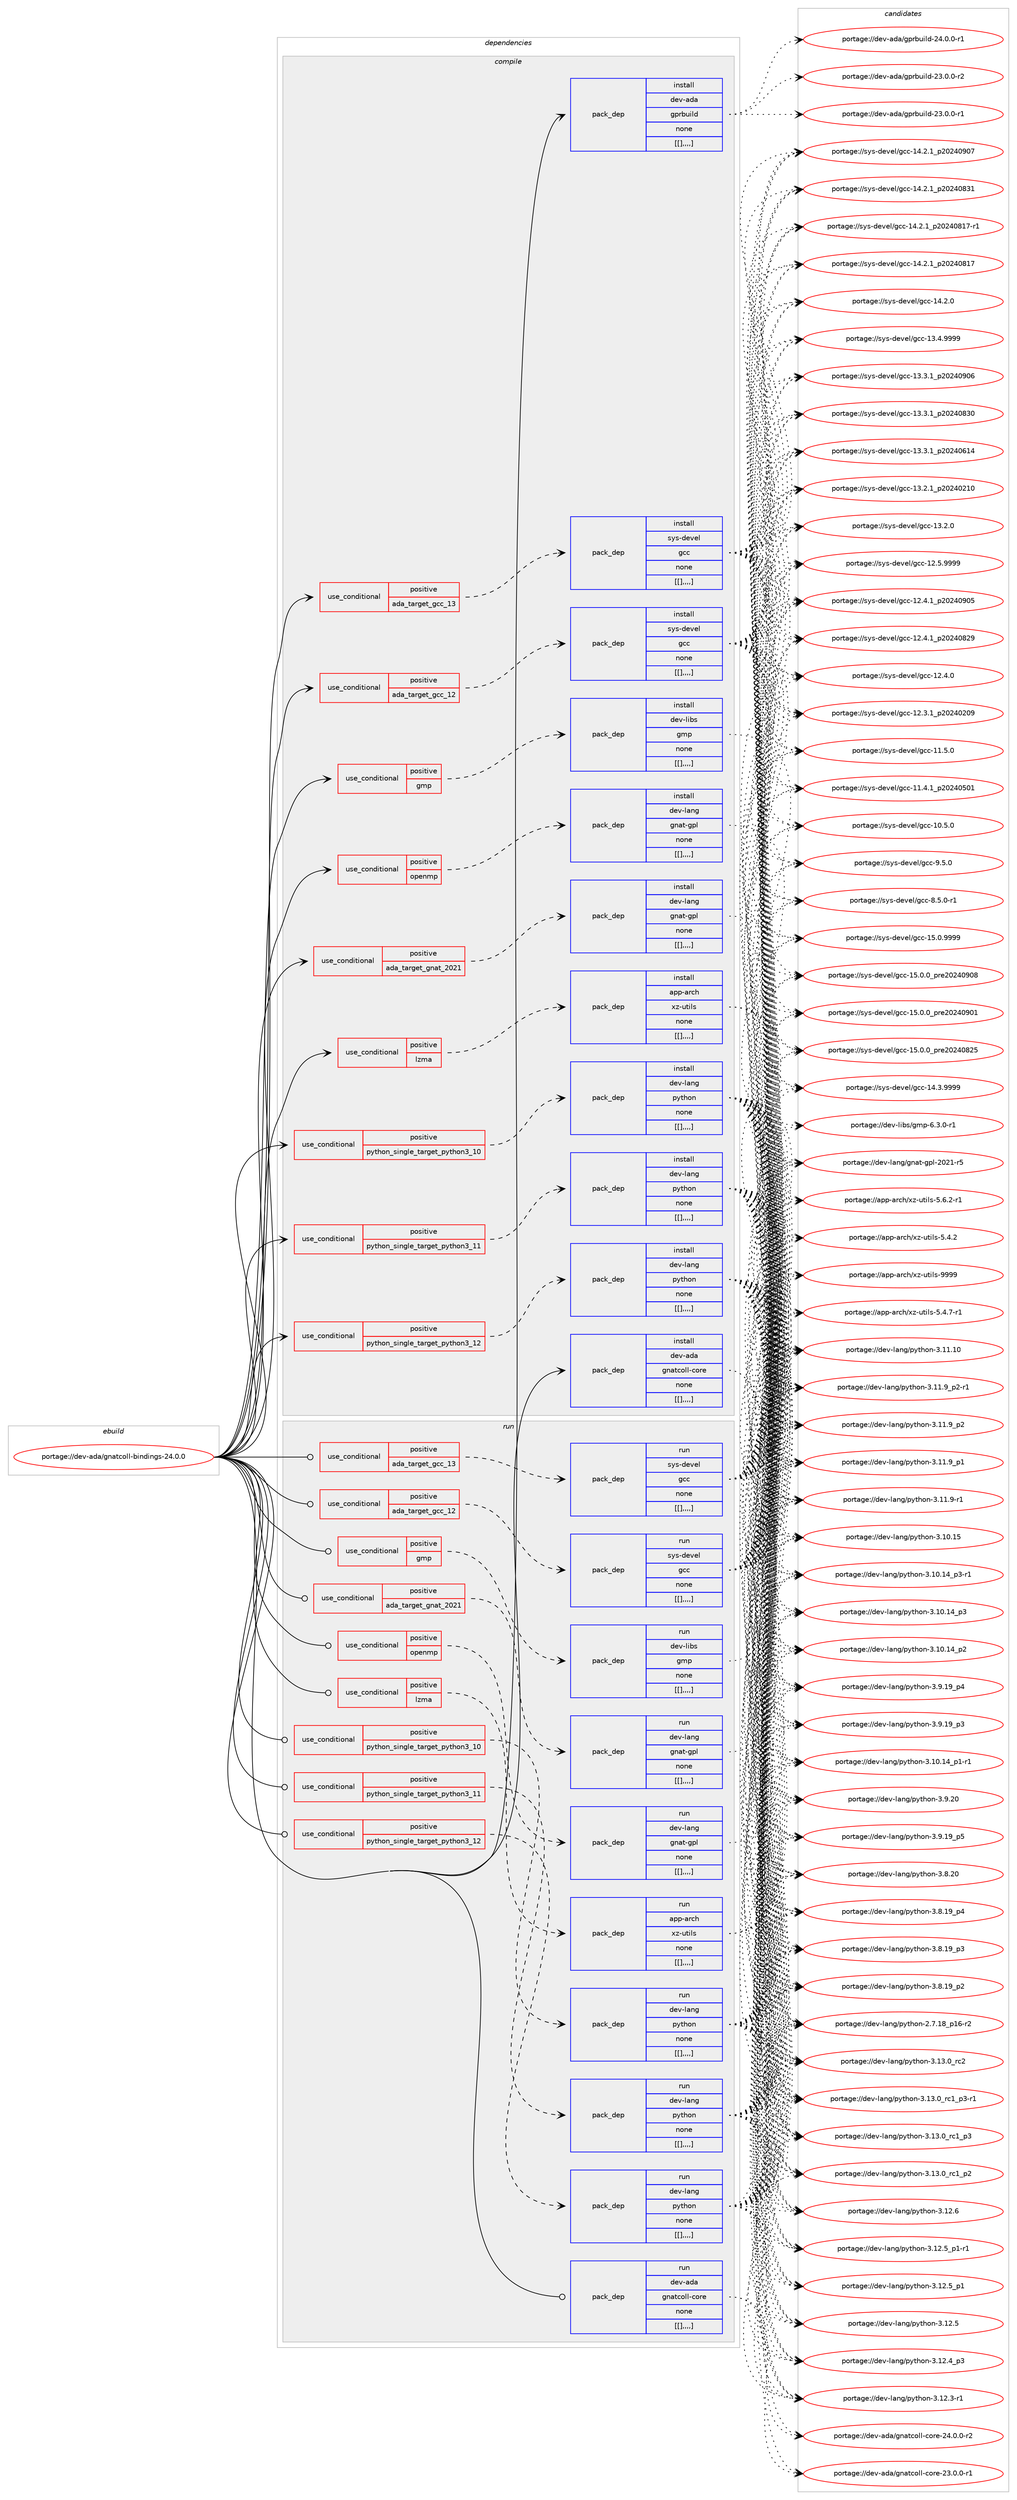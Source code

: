 digraph prolog {

# *************
# Graph options
# *************

newrank=true;
concentrate=true;
compound=true;
graph [rankdir=LR,fontname=Helvetica,fontsize=10,ranksep=1.5];#, ranksep=2.5, nodesep=0.2];
edge  [arrowhead=vee];
node  [fontname=Helvetica,fontsize=10];

# **********
# The ebuild
# **********

subgraph cluster_leftcol {
color=gray;
label=<<i>ebuild</i>>;
id [label="portage://dev-ada/gnatcoll-bindings-24.0.0", color=red, width=4, href="../dev-ada/gnatcoll-bindings-24.0.0.svg"];
}

# ****************
# The dependencies
# ****************

subgraph cluster_midcol {
color=gray;
label=<<i>dependencies</i>>;
subgraph cluster_compile {
fillcolor="#eeeeee";
style=filled;
label=<<i>compile</i>>;
subgraph cond16540 {
dependency63522 [label=<<TABLE BORDER="0" CELLBORDER="1" CELLSPACING="0" CELLPADDING="4"><TR><TD ROWSPAN="3" CELLPADDING="10">use_conditional</TD></TR><TR><TD>positive</TD></TR><TR><TD>ada_target_gcc_12</TD></TR></TABLE>>, shape=none, color=red];
subgraph pack46061 {
dependency63523 [label=<<TABLE BORDER="0" CELLBORDER="1" CELLSPACING="0" CELLPADDING="4" WIDTH="220"><TR><TD ROWSPAN="6" CELLPADDING="30">pack_dep</TD></TR><TR><TD WIDTH="110">install</TD></TR><TR><TD>sys-devel</TD></TR><TR><TD>gcc</TD></TR><TR><TD>none</TD></TR><TR><TD>[[],,,,]</TD></TR></TABLE>>, shape=none, color=blue];
}
dependency63522:e -> dependency63523:w [weight=20,style="dashed",arrowhead="vee"];
}
id:e -> dependency63522:w [weight=20,style="solid",arrowhead="vee"];
subgraph cond16541 {
dependency63524 [label=<<TABLE BORDER="0" CELLBORDER="1" CELLSPACING="0" CELLPADDING="4"><TR><TD ROWSPAN="3" CELLPADDING="10">use_conditional</TD></TR><TR><TD>positive</TD></TR><TR><TD>ada_target_gcc_13</TD></TR></TABLE>>, shape=none, color=red];
subgraph pack46062 {
dependency63525 [label=<<TABLE BORDER="0" CELLBORDER="1" CELLSPACING="0" CELLPADDING="4" WIDTH="220"><TR><TD ROWSPAN="6" CELLPADDING="30">pack_dep</TD></TR><TR><TD WIDTH="110">install</TD></TR><TR><TD>sys-devel</TD></TR><TR><TD>gcc</TD></TR><TR><TD>none</TD></TR><TR><TD>[[],,,,]</TD></TR></TABLE>>, shape=none, color=blue];
}
dependency63524:e -> dependency63525:w [weight=20,style="dashed",arrowhead="vee"];
}
id:e -> dependency63524:w [weight=20,style="solid",arrowhead="vee"];
subgraph cond16542 {
dependency63526 [label=<<TABLE BORDER="0" CELLBORDER="1" CELLSPACING="0" CELLPADDING="4"><TR><TD ROWSPAN="3" CELLPADDING="10">use_conditional</TD></TR><TR><TD>positive</TD></TR><TR><TD>ada_target_gnat_2021</TD></TR></TABLE>>, shape=none, color=red];
subgraph pack46063 {
dependency63527 [label=<<TABLE BORDER="0" CELLBORDER="1" CELLSPACING="0" CELLPADDING="4" WIDTH="220"><TR><TD ROWSPAN="6" CELLPADDING="30">pack_dep</TD></TR><TR><TD WIDTH="110">install</TD></TR><TR><TD>dev-lang</TD></TR><TR><TD>gnat-gpl</TD></TR><TR><TD>none</TD></TR><TR><TD>[[],,,,]</TD></TR></TABLE>>, shape=none, color=blue];
}
dependency63526:e -> dependency63527:w [weight=20,style="dashed",arrowhead="vee"];
}
id:e -> dependency63526:w [weight=20,style="solid",arrowhead="vee"];
subgraph cond16543 {
dependency63528 [label=<<TABLE BORDER="0" CELLBORDER="1" CELLSPACING="0" CELLPADDING="4"><TR><TD ROWSPAN="3" CELLPADDING="10">use_conditional</TD></TR><TR><TD>positive</TD></TR><TR><TD>gmp</TD></TR></TABLE>>, shape=none, color=red];
subgraph pack46064 {
dependency63529 [label=<<TABLE BORDER="0" CELLBORDER="1" CELLSPACING="0" CELLPADDING="4" WIDTH="220"><TR><TD ROWSPAN="6" CELLPADDING="30">pack_dep</TD></TR><TR><TD WIDTH="110">install</TD></TR><TR><TD>dev-libs</TD></TR><TR><TD>gmp</TD></TR><TR><TD>none</TD></TR><TR><TD>[[],,,,]</TD></TR></TABLE>>, shape=none, color=blue];
}
dependency63528:e -> dependency63529:w [weight=20,style="dashed",arrowhead="vee"];
}
id:e -> dependency63528:w [weight=20,style="solid",arrowhead="vee"];
subgraph cond16544 {
dependency63530 [label=<<TABLE BORDER="0" CELLBORDER="1" CELLSPACING="0" CELLPADDING="4"><TR><TD ROWSPAN="3" CELLPADDING="10">use_conditional</TD></TR><TR><TD>positive</TD></TR><TR><TD>lzma</TD></TR></TABLE>>, shape=none, color=red];
subgraph pack46065 {
dependency63531 [label=<<TABLE BORDER="0" CELLBORDER="1" CELLSPACING="0" CELLPADDING="4" WIDTH="220"><TR><TD ROWSPAN="6" CELLPADDING="30">pack_dep</TD></TR><TR><TD WIDTH="110">install</TD></TR><TR><TD>app-arch</TD></TR><TR><TD>xz-utils</TD></TR><TR><TD>none</TD></TR><TR><TD>[[],,,,]</TD></TR></TABLE>>, shape=none, color=blue];
}
dependency63530:e -> dependency63531:w [weight=20,style="dashed",arrowhead="vee"];
}
id:e -> dependency63530:w [weight=20,style="solid",arrowhead="vee"];
subgraph cond16545 {
dependency63532 [label=<<TABLE BORDER="0" CELLBORDER="1" CELLSPACING="0" CELLPADDING="4"><TR><TD ROWSPAN="3" CELLPADDING="10">use_conditional</TD></TR><TR><TD>positive</TD></TR><TR><TD>openmp</TD></TR></TABLE>>, shape=none, color=red];
subgraph pack46066 {
dependency63533 [label=<<TABLE BORDER="0" CELLBORDER="1" CELLSPACING="0" CELLPADDING="4" WIDTH="220"><TR><TD ROWSPAN="6" CELLPADDING="30">pack_dep</TD></TR><TR><TD WIDTH="110">install</TD></TR><TR><TD>dev-lang</TD></TR><TR><TD>gnat-gpl</TD></TR><TR><TD>none</TD></TR><TR><TD>[[],,,,]</TD></TR></TABLE>>, shape=none, color=blue];
}
dependency63532:e -> dependency63533:w [weight=20,style="dashed",arrowhead="vee"];
}
id:e -> dependency63532:w [weight=20,style="solid",arrowhead="vee"];
subgraph cond16546 {
dependency63534 [label=<<TABLE BORDER="0" CELLBORDER="1" CELLSPACING="0" CELLPADDING="4"><TR><TD ROWSPAN="3" CELLPADDING="10">use_conditional</TD></TR><TR><TD>positive</TD></TR><TR><TD>python_single_target_python3_10</TD></TR></TABLE>>, shape=none, color=red];
subgraph pack46067 {
dependency63535 [label=<<TABLE BORDER="0" CELLBORDER="1" CELLSPACING="0" CELLPADDING="4" WIDTH="220"><TR><TD ROWSPAN="6" CELLPADDING="30">pack_dep</TD></TR><TR><TD WIDTH="110">install</TD></TR><TR><TD>dev-lang</TD></TR><TR><TD>python</TD></TR><TR><TD>none</TD></TR><TR><TD>[[],,,,]</TD></TR></TABLE>>, shape=none, color=blue];
}
dependency63534:e -> dependency63535:w [weight=20,style="dashed",arrowhead="vee"];
}
id:e -> dependency63534:w [weight=20,style="solid",arrowhead="vee"];
subgraph cond16547 {
dependency63536 [label=<<TABLE BORDER="0" CELLBORDER="1" CELLSPACING="0" CELLPADDING="4"><TR><TD ROWSPAN="3" CELLPADDING="10">use_conditional</TD></TR><TR><TD>positive</TD></TR><TR><TD>python_single_target_python3_11</TD></TR></TABLE>>, shape=none, color=red];
subgraph pack46068 {
dependency63537 [label=<<TABLE BORDER="0" CELLBORDER="1" CELLSPACING="0" CELLPADDING="4" WIDTH="220"><TR><TD ROWSPAN="6" CELLPADDING="30">pack_dep</TD></TR><TR><TD WIDTH="110">install</TD></TR><TR><TD>dev-lang</TD></TR><TR><TD>python</TD></TR><TR><TD>none</TD></TR><TR><TD>[[],,,,]</TD></TR></TABLE>>, shape=none, color=blue];
}
dependency63536:e -> dependency63537:w [weight=20,style="dashed",arrowhead="vee"];
}
id:e -> dependency63536:w [weight=20,style="solid",arrowhead="vee"];
subgraph cond16548 {
dependency63538 [label=<<TABLE BORDER="0" CELLBORDER="1" CELLSPACING="0" CELLPADDING="4"><TR><TD ROWSPAN="3" CELLPADDING="10">use_conditional</TD></TR><TR><TD>positive</TD></TR><TR><TD>python_single_target_python3_12</TD></TR></TABLE>>, shape=none, color=red];
subgraph pack46069 {
dependency63539 [label=<<TABLE BORDER="0" CELLBORDER="1" CELLSPACING="0" CELLPADDING="4" WIDTH="220"><TR><TD ROWSPAN="6" CELLPADDING="30">pack_dep</TD></TR><TR><TD WIDTH="110">install</TD></TR><TR><TD>dev-lang</TD></TR><TR><TD>python</TD></TR><TR><TD>none</TD></TR><TR><TD>[[],,,,]</TD></TR></TABLE>>, shape=none, color=blue];
}
dependency63538:e -> dependency63539:w [weight=20,style="dashed",arrowhead="vee"];
}
id:e -> dependency63538:w [weight=20,style="solid",arrowhead="vee"];
subgraph pack46070 {
dependency63540 [label=<<TABLE BORDER="0" CELLBORDER="1" CELLSPACING="0" CELLPADDING="4" WIDTH="220"><TR><TD ROWSPAN="6" CELLPADDING="30">pack_dep</TD></TR><TR><TD WIDTH="110">install</TD></TR><TR><TD>dev-ada</TD></TR><TR><TD>gnatcoll-core</TD></TR><TR><TD>none</TD></TR><TR><TD>[[],,,,]</TD></TR></TABLE>>, shape=none, color=blue];
}
id:e -> dependency63540:w [weight=20,style="solid",arrowhead="vee"];
subgraph pack46071 {
dependency63541 [label=<<TABLE BORDER="0" CELLBORDER="1" CELLSPACING="0" CELLPADDING="4" WIDTH="220"><TR><TD ROWSPAN="6" CELLPADDING="30">pack_dep</TD></TR><TR><TD WIDTH="110">install</TD></TR><TR><TD>dev-ada</TD></TR><TR><TD>gprbuild</TD></TR><TR><TD>none</TD></TR><TR><TD>[[],,,,]</TD></TR></TABLE>>, shape=none, color=blue];
}
id:e -> dependency63541:w [weight=20,style="solid",arrowhead="vee"];
}
subgraph cluster_compileandrun {
fillcolor="#eeeeee";
style=filled;
label=<<i>compile and run</i>>;
}
subgraph cluster_run {
fillcolor="#eeeeee";
style=filled;
label=<<i>run</i>>;
subgraph cond16549 {
dependency63542 [label=<<TABLE BORDER="0" CELLBORDER="1" CELLSPACING="0" CELLPADDING="4"><TR><TD ROWSPAN="3" CELLPADDING="10">use_conditional</TD></TR><TR><TD>positive</TD></TR><TR><TD>ada_target_gcc_12</TD></TR></TABLE>>, shape=none, color=red];
subgraph pack46072 {
dependency63543 [label=<<TABLE BORDER="0" CELLBORDER="1" CELLSPACING="0" CELLPADDING="4" WIDTH="220"><TR><TD ROWSPAN="6" CELLPADDING="30">pack_dep</TD></TR><TR><TD WIDTH="110">run</TD></TR><TR><TD>sys-devel</TD></TR><TR><TD>gcc</TD></TR><TR><TD>none</TD></TR><TR><TD>[[],,,,]</TD></TR></TABLE>>, shape=none, color=blue];
}
dependency63542:e -> dependency63543:w [weight=20,style="dashed",arrowhead="vee"];
}
id:e -> dependency63542:w [weight=20,style="solid",arrowhead="odot"];
subgraph cond16550 {
dependency63544 [label=<<TABLE BORDER="0" CELLBORDER="1" CELLSPACING="0" CELLPADDING="4"><TR><TD ROWSPAN="3" CELLPADDING="10">use_conditional</TD></TR><TR><TD>positive</TD></TR><TR><TD>ada_target_gcc_13</TD></TR></TABLE>>, shape=none, color=red];
subgraph pack46073 {
dependency63545 [label=<<TABLE BORDER="0" CELLBORDER="1" CELLSPACING="0" CELLPADDING="4" WIDTH="220"><TR><TD ROWSPAN="6" CELLPADDING="30">pack_dep</TD></TR><TR><TD WIDTH="110">run</TD></TR><TR><TD>sys-devel</TD></TR><TR><TD>gcc</TD></TR><TR><TD>none</TD></TR><TR><TD>[[],,,,]</TD></TR></TABLE>>, shape=none, color=blue];
}
dependency63544:e -> dependency63545:w [weight=20,style="dashed",arrowhead="vee"];
}
id:e -> dependency63544:w [weight=20,style="solid",arrowhead="odot"];
subgraph cond16551 {
dependency63546 [label=<<TABLE BORDER="0" CELLBORDER="1" CELLSPACING="0" CELLPADDING="4"><TR><TD ROWSPAN="3" CELLPADDING="10">use_conditional</TD></TR><TR><TD>positive</TD></TR><TR><TD>ada_target_gnat_2021</TD></TR></TABLE>>, shape=none, color=red];
subgraph pack46074 {
dependency63547 [label=<<TABLE BORDER="0" CELLBORDER="1" CELLSPACING="0" CELLPADDING="4" WIDTH="220"><TR><TD ROWSPAN="6" CELLPADDING="30">pack_dep</TD></TR><TR><TD WIDTH="110">run</TD></TR><TR><TD>dev-lang</TD></TR><TR><TD>gnat-gpl</TD></TR><TR><TD>none</TD></TR><TR><TD>[[],,,,]</TD></TR></TABLE>>, shape=none, color=blue];
}
dependency63546:e -> dependency63547:w [weight=20,style="dashed",arrowhead="vee"];
}
id:e -> dependency63546:w [weight=20,style="solid",arrowhead="odot"];
subgraph cond16552 {
dependency63548 [label=<<TABLE BORDER="0" CELLBORDER="1" CELLSPACING="0" CELLPADDING="4"><TR><TD ROWSPAN="3" CELLPADDING="10">use_conditional</TD></TR><TR><TD>positive</TD></TR><TR><TD>gmp</TD></TR></TABLE>>, shape=none, color=red];
subgraph pack46075 {
dependency63549 [label=<<TABLE BORDER="0" CELLBORDER="1" CELLSPACING="0" CELLPADDING="4" WIDTH="220"><TR><TD ROWSPAN="6" CELLPADDING="30">pack_dep</TD></TR><TR><TD WIDTH="110">run</TD></TR><TR><TD>dev-libs</TD></TR><TR><TD>gmp</TD></TR><TR><TD>none</TD></TR><TR><TD>[[],,,,]</TD></TR></TABLE>>, shape=none, color=blue];
}
dependency63548:e -> dependency63549:w [weight=20,style="dashed",arrowhead="vee"];
}
id:e -> dependency63548:w [weight=20,style="solid",arrowhead="odot"];
subgraph cond16553 {
dependency63550 [label=<<TABLE BORDER="0" CELLBORDER="1" CELLSPACING="0" CELLPADDING="4"><TR><TD ROWSPAN="3" CELLPADDING="10">use_conditional</TD></TR><TR><TD>positive</TD></TR><TR><TD>lzma</TD></TR></TABLE>>, shape=none, color=red];
subgraph pack46076 {
dependency63551 [label=<<TABLE BORDER="0" CELLBORDER="1" CELLSPACING="0" CELLPADDING="4" WIDTH="220"><TR><TD ROWSPAN="6" CELLPADDING="30">pack_dep</TD></TR><TR><TD WIDTH="110">run</TD></TR><TR><TD>app-arch</TD></TR><TR><TD>xz-utils</TD></TR><TR><TD>none</TD></TR><TR><TD>[[],,,,]</TD></TR></TABLE>>, shape=none, color=blue];
}
dependency63550:e -> dependency63551:w [weight=20,style="dashed",arrowhead="vee"];
}
id:e -> dependency63550:w [weight=20,style="solid",arrowhead="odot"];
subgraph cond16554 {
dependency63552 [label=<<TABLE BORDER="0" CELLBORDER="1" CELLSPACING="0" CELLPADDING="4"><TR><TD ROWSPAN="3" CELLPADDING="10">use_conditional</TD></TR><TR><TD>positive</TD></TR><TR><TD>openmp</TD></TR></TABLE>>, shape=none, color=red];
subgraph pack46077 {
dependency63553 [label=<<TABLE BORDER="0" CELLBORDER="1" CELLSPACING="0" CELLPADDING="4" WIDTH="220"><TR><TD ROWSPAN="6" CELLPADDING="30">pack_dep</TD></TR><TR><TD WIDTH="110">run</TD></TR><TR><TD>dev-lang</TD></TR><TR><TD>gnat-gpl</TD></TR><TR><TD>none</TD></TR><TR><TD>[[],,,,]</TD></TR></TABLE>>, shape=none, color=blue];
}
dependency63552:e -> dependency63553:w [weight=20,style="dashed",arrowhead="vee"];
}
id:e -> dependency63552:w [weight=20,style="solid",arrowhead="odot"];
subgraph cond16555 {
dependency63554 [label=<<TABLE BORDER="0" CELLBORDER="1" CELLSPACING="0" CELLPADDING="4"><TR><TD ROWSPAN="3" CELLPADDING="10">use_conditional</TD></TR><TR><TD>positive</TD></TR><TR><TD>python_single_target_python3_10</TD></TR></TABLE>>, shape=none, color=red];
subgraph pack46078 {
dependency63555 [label=<<TABLE BORDER="0" CELLBORDER="1" CELLSPACING="0" CELLPADDING="4" WIDTH="220"><TR><TD ROWSPAN="6" CELLPADDING="30">pack_dep</TD></TR><TR><TD WIDTH="110">run</TD></TR><TR><TD>dev-lang</TD></TR><TR><TD>python</TD></TR><TR><TD>none</TD></TR><TR><TD>[[],,,,]</TD></TR></TABLE>>, shape=none, color=blue];
}
dependency63554:e -> dependency63555:w [weight=20,style="dashed",arrowhead="vee"];
}
id:e -> dependency63554:w [weight=20,style="solid",arrowhead="odot"];
subgraph cond16556 {
dependency63556 [label=<<TABLE BORDER="0" CELLBORDER="1" CELLSPACING="0" CELLPADDING="4"><TR><TD ROWSPAN="3" CELLPADDING="10">use_conditional</TD></TR><TR><TD>positive</TD></TR><TR><TD>python_single_target_python3_11</TD></TR></TABLE>>, shape=none, color=red];
subgraph pack46079 {
dependency63557 [label=<<TABLE BORDER="0" CELLBORDER="1" CELLSPACING="0" CELLPADDING="4" WIDTH="220"><TR><TD ROWSPAN="6" CELLPADDING="30">pack_dep</TD></TR><TR><TD WIDTH="110">run</TD></TR><TR><TD>dev-lang</TD></TR><TR><TD>python</TD></TR><TR><TD>none</TD></TR><TR><TD>[[],,,,]</TD></TR></TABLE>>, shape=none, color=blue];
}
dependency63556:e -> dependency63557:w [weight=20,style="dashed",arrowhead="vee"];
}
id:e -> dependency63556:w [weight=20,style="solid",arrowhead="odot"];
subgraph cond16557 {
dependency63558 [label=<<TABLE BORDER="0" CELLBORDER="1" CELLSPACING="0" CELLPADDING="4"><TR><TD ROWSPAN="3" CELLPADDING="10">use_conditional</TD></TR><TR><TD>positive</TD></TR><TR><TD>python_single_target_python3_12</TD></TR></TABLE>>, shape=none, color=red];
subgraph pack46080 {
dependency63559 [label=<<TABLE BORDER="0" CELLBORDER="1" CELLSPACING="0" CELLPADDING="4" WIDTH="220"><TR><TD ROWSPAN="6" CELLPADDING="30">pack_dep</TD></TR><TR><TD WIDTH="110">run</TD></TR><TR><TD>dev-lang</TD></TR><TR><TD>python</TD></TR><TR><TD>none</TD></TR><TR><TD>[[],,,,]</TD></TR></TABLE>>, shape=none, color=blue];
}
dependency63558:e -> dependency63559:w [weight=20,style="dashed",arrowhead="vee"];
}
id:e -> dependency63558:w [weight=20,style="solid",arrowhead="odot"];
subgraph pack46081 {
dependency63560 [label=<<TABLE BORDER="0" CELLBORDER="1" CELLSPACING="0" CELLPADDING="4" WIDTH="220"><TR><TD ROWSPAN="6" CELLPADDING="30">pack_dep</TD></TR><TR><TD WIDTH="110">run</TD></TR><TR><TD>dev-ada</TD></TR><TR><TD>gnatcoll-core</TD></TR><TR><TD>none</TD></TR><TR><TD>[[],,,,]</TD></TR></TABLE>>, shape=none, color=blue];
}
id:e -> dependency63560:w [weight=20,style="solid",arrowhead="odot"];
}
}

# **************
# The candidates
# **************

subgraph cluster_choices {
rank=same;
color=gray;
label=<<i>candidates</i>>;

subgraph choice46061 {
color=black;
nodesep=1;
choice1151211154510010111810110847103999945495346484657575757 [label="portage://sys-devel/gcc-15.0.9999", color=red, width=4,href="../sys-devel/gcc-15.0.9999.svg"];
choice1151211154510010111810110847103999945495346484648951121141015048505248574856 [label="portage://sys-devel/gcc-15.0.0_pre20240908", color=red, width=4,href="../sys-devel/gcc-15.0.0_pre20240908.svg"];
choice1151211154510010111810110847103999945495346484648951121141015048505248574849 [label="portage://sys-devel/gcc-15.0.0_pre20240901", color=red, width=4,href="../sys-devel/gcc-15.0.0_pre20240901.svg"];
choice1151211154510010111810110847103999945495346484648951121141015048505248565053 [label="portage://sys-devel/gcc-15.0.0_pre20240825", color=red, width=4,href="../sys-devel/gcc-15.0.0_pre20240825.svg"];
choice1151211154510010111810110847103999945495246514657575757 [label="portage://sys-devel/gcc-14.3.9999", color=red, width=4,href="../sys-devel/gcc-14.3.9999.svg"];
choice1151211154510010111810110847103999945495246504649951125048505248574855 [label="portage://sys-devel/gcc-14.2.1_p20240907", color=red, width=4,href="../sys-devel/gcc-14.2.1_p20240907.svg"];
choice1151211154510010111810110847103999945495246504649951125048505248565149 [label="portage://sys-devel/gcc-14.2.1_p20240831", color=red, width=4,href="../sys-devel/gcc-14.2.1_p20240831.svg"];
choice11512111545100101118101108471039999454952465046499511250485052485649554511449 [label="portage://sys-devel/gcc-14.2.1_p20240817-r1", color=red, width=4,href="../sys-devel/gcc-14.2.1_p20240817-r1.svg"];
choice1151211154510010111810110847103999945495246504649951125048505248564955 [label="portage://sys-devel/gcc-14.2.1_p20240817", color=red, width=4,href="../sys-devel/gcc-14.2.1_p20240817.svg"];
choice1151211154510010111810110847103999945495246504648 [label="portage://sys-devel/gcc-14.2.0", color=red, width=4,href="../sys-devel/gcc-14.2.0.svg"];
choice1151211154510010111810110847103999945495146524657575757 [label="portage://sys-devel/gcc-13.4.9999", color=red, width=4,href="../sys-devel/gcc-13.4.9999.svg"];
choice1151211154510010111810110847103999945495146514649951125048505248574854 [label="portage://sys-devel/gcc-13.3.1_p20240906", color=red, width=4,href="../sys-devel/gcc-13.3.1_p20240906.svg"];
choice1151211154510010111810110847103999945495146514649951125048505248565148 [label="portage://sys-devel/gcc-13.3.1_p20240830", color=red, width=4,href="../sys-devel/gcc-13.3.1_p20240830.svg"];
choice1151211154510010111810110847103999945495146514649951125048505248544952 [label="portage://sys-devel/gcc-13.3.1_p20240614", color=red, width=4,href="../sys-devel/gcc-13.3.1_p20240614.svg"];
choice1151211154510010111810110847103999945495146504649951125048505248504948 [label="portage://sys-devel/gcc-13.2.1_p20240210", color=red, width=4,href="../sys-devel/gcc-13.2.1_p20240210.svg"];
choice1151211154510010111810110847103999945495146504648 [label="portage://sys-devel/gcc-13.2.0", color=red, width=4,href="../sys-devel/gcc-13.2.0.svg"];
choice1151211154510010111810110847103999945495046534657575757 [label="portage://sys-devel/gcc-12.5.9999", color=red, width=4,href="../sys-devel/gcc-12.5.9999.svg"];
choice1151211154510010111810110847103999945495046524649951125048505248574853 [label="portage://sys-devel/gcc-12.4.1_p20240905", color=red, width=4,href="../sys-devel/gcc-12.4.1_p20240905.svg"];
choice1151211154510010111810110847103999945495046524649951125048505248565057 [label="portage://sys-devel/gcc-12.4.1_p20240829", color=red, width=4,href="../sys-devel/gcc-12.4.1_p20240829.svg"];
choice1151211154510010111810110847103999945495046524648 [label="portage://sys-devel/gcc-12.4.0", color=red, width=4,href="../sys-devel/gcc-12.4.0.svg"];
choice1151211154510010111810110847103999945495046514649951125048505248504857 [label="portage://sys-devel/gcc-12.3.1_p20240209", color=red, width=4,href="../sys-devel/gcc-12.3.1_p20240209.svg"];
choice1151211154510010111810110847103999945494946534648 [label="portage://sys-devel/gcc-11.5.0", color=red, width=4,href="../sys-devel/gcc-11.5.0.svg"];
choice1151211154510010111810110847103999945494946524649951125048505248534849 [label="portage://sys-devel/gcc-11.4.1_p20240501", color=red, width=4,href="../sys-devel/gcc-11.4.1_p20240501.svg"];
choice1151211154510010111810110847103999945494846534648 [label="portage://sys-devel/gcc-10.5.0", color=red, width=4,href="../sys-devel/gcc-10.5.0.svg"];
choice11512111545100101118101108471039999455746534648 [label="portage://sys-devel/gcc-9.5.0", color=red, width=4,href="../sys-devel/gcc-9.5.0.svg"];
choice115121115451001011181011084710399994556465346484511449 [label="portage://sys-devel/gcc-8.5.0-r1", color=red, width=4,href="../sys-devel/gcc-8.5.0-r1.svg"];
dependency63523:e -> choice1151211154510010111810110847103999945495346484657575757:w [style=dotted,weight="100"];
dependency63523:e -> choice1151211154510010111810110847103999945495346484648951121141015048505248574856:w [style=dotted,weight="100"];
dependency63523:e -> choice1151211154510010111810110847103999945495346484648951121141015048505248574849:w [style=dotted,weight="100"];
dependency63523:e -> choice1151211154510010111810110847103999945495346484648951121141015048505248565053:w [style=dotted,weight="100"];
dependency63523:e -> choice1151211154510010111810110847103999945495246514657575757:w [style=dotted,weight="100"];
dependency63523:e -> choice1151211154510010111810110847103999945495246504649951125048505248574855:w [style=dotted,weight="100"];
dependency63523:e -> choice1151211154510010111810110847103999945495246504649951125048505248565149:w [style=dotted,weight="100"];
dependency63523:e -> choice11512111545100101118101108471039999454952465046499511250485052485649554511449:w [style=dotted,weight="100"];
dependency63523:e -> choice1151211154510010111810110847103999945495246504649951125048505248564955:w [style=dotted,weight="100"];
dependency63523:e -> choice1151211154510010111810110847103999945495246504648:w [style=dotted,weight="100"];
dependency63523:e -> choice1151211154510010111810110847103999945495146524657575757:w [style=dotted,weight="100"];
dependency63523:e -> choice1151211154510010111810110847103999945495146514649951125048505248574854:w [style=dotted,weight="100"];
dependency63523:e -> choice1151211154510010111810110847103999945495146514649951125048505248565148:w [style=dotted,weight="100"];
dependency63523:e -> choice1151211154510010111810110847103999945495146514649951125048505248544952:w [style=dotted,weight="100"];
dependency63523:e -> choice1151211154510010111810110847103999945495146504649951125048505248504948:w [style=dotted,weight="100"];
dependency63523:e -> choice1151211154510010111810110847103999945495146504648:w [style=dotted,weight="100"];
dependency63523:e -> choice1151211154510010111810110847103999945495046534657575757:w [style=dotted,weight="100"];
dependency63523:e -> choice1151211154510010111810110847103999945495046524649951125048505248574853:w [style=dotted,weight="100"];
dependency63523:e -> choice1151211154510010111810110847103999945495046524649951125048505248565057:w [style=dotted,weight="100"];
dependency63523:e -> choice1151211154510010111810110847103999945495046524648:w [style=dotted,weight="100"];
dependency63523:e -> choice1151211154510010111810110847103999945495046514649951125048505248504857:w [style=dotted,weight="100"];
dependency63523:e -> choice1151211154510010111810110847103999945494946534648:w [style=dotted,weight="100"];
dependency63523:e -> choice1151211154510010111810110847103999945494946524649951125048505248534849:w [style=dotted,weight="100"];
dependency63523:e -> choice1151211154510010111810110847103999945494846534648:w [style=dotted,weight="100"];
dependency63523:e -> choice11512111545100101118101108471039999455746534648:w [style=dotted,weight="100"];
dependency63523:e -> choice115121115451001011181011084710399994556465346484511449:w [style=dotted,weight="100"];
}
subgraph choice46062 {
color=black;
nodesep=1;
choice1151211154510010111810110847103999945495346484657575757 [label="portage://sys-devel/gcc-15.0.9999", color=red, width=4,href="../sys-devel/gcc-15.0.9999.svg"];
choice1151211154510010111810110847103999945495346484648951121141015048505248574856 [label="portage://sys-devel/gcc-15.0.0_pre20240908", color=red, width=4,href="../sys-devel/gcc-15.0.0_pre20240908.svg"];
choice1151211154510010111810110847103999945495346484648951121141015048505248574849 [label="portage://sys-devel/gcc-15.0.0_pre20240901", color=red, width=4,href="../sys-devel/gcc-15.0.0_pre20240901.svg"];
choice1151211154510010111810110847103999945495346484648951121141015048505248565053 [label="portage://sys-devel/gcc-15.0.0_pre20240825", color=red, width=4,href="../sys-devel/gcc-15.0.0_pre20240825.svg"];
choice1151211154510010111810110847103999945495246514657575757 [label="portage://sys-devel/gcc-14.3.9999", color=red, width=4,href="../sys-devel/gcc-14.3.9999.svg"];
choice1151211154510010111810110847103999945495246504649951125048505248574855 [label="portage://sys-devel/gcc-14.2.1_p20240907", color=red, width=4,href="../sys-devel/gcc-14.2.1_p20240907.svg"];
choice1151211154510010111810110847103999945495246504649951125048505248565149 [label="portage://sys-devel/gcc-14.2.1_p20240831", color=red, width=4,href="../sys-devel/gcc-14.2.1_p20240831.svg"];
choice11512111545100101118101108471039999454952465046499511250485052485649554511449 [label="portage://sys-devel/gcc-14.2.1_p20240817-r1", color=red, width=4,href="../sys-devel/gcc-14.2.1_p20240817-r1.svg"];
choice1151211154510010111810110847103999945495246504649951125048505248564955 [label="portage://sys-devel/gcc-14.2.1_p20240817", color=red, width=4,href="../sys-devel/gcc-14.2.1_p20240817.svg"];
choice1151211154510010111810110847103999945495246504648 [label="portage://sys-devel/gcc-14.2.0", color=red, width=4,href="../sys-devel/gcc-14.2.0.svg"];
choice1151211154510010111810110847103999945495146524657575757 [label="portage://sys-devel/gcc-13.4.9999", color=red, width=4,href="../sys-devel/gcc-13.4.9999.svg"];
choice1151211154510010111810110847103999945495146514649951125048505248574854 [label="portage://sys-devel/gcc-13.3.1_p20240906", color=red, width=4,href="../sys-devel/gcc-13.3.1_p20240906.svg"];
choice1151211154510010111810110847103999945495146514649951125048505248565148 [label="portage://sys-devel/gcc-13.3.1_p20240830", color=red, width=4,href="../sys-devel/gcc-13.3.1_p20240830.svg"];
choice1151211154510010111810110847103999945495146514649951125048505248544952 [label="portage://sys-devel/gcc-13.3.1_p20240614", color=red, width=4,href="../sys-devel/gcc-13.3.1_p20240614.svg"];
choice1151211154510010111810110847103999945495146504649951125048505248504948 [label="portage://sys-devel/gcc-13.2.1_p20240210", color=red, width=4,href="../sys-devel/gcc-13.2.1_p20240210.svg"];
choice1151211154510010111810110847103999945495146504648 [label="portage://sys-devel/gcc-13.2.0", color=red, width=4,href="../sys-devel/gcc-13.2.0.svg"];
choice1151211154510010111810110847103999945495046534657575757 [label="portage://sys-devel/gcc-12.5.9999", color=red, width=4,href="../sys-devel/gcc-12.5.9999.svg"];
choice1151211154510010111810110847103999945495046524649951125048505248574853 [label="portage://sys-devel/gcc-12.4.1_p20240905", color=red, width=4,href="../sys-devel/gcc-12.4.1_p20240905.svg"];
choice1151211154510010111810110847103999945495046524649951125048505248565057 [label="portage://sys-devel/gcc-12.4.1_p20240829", color=red, width=4,href="../sys-devel/gcc-12.4.1_p20240829.svg"];
choice1151211154510010111810110847103999945495046524648 [label="portage://sys-devel/gcc-12.4.0", color=red, width=4,href="../sys-devel/gcc-12.4.0.svg"];
choice1151211154510010111810110847103999945495046514649951125048505248504857 [label="portage://sys-devel/gcc-12.3.1_p20240209", color=red, width=4,href="../sys-devel/gcc-12.3.1_p20240209.svg"];
choice1151211154510010111810110847103999945494946534648 [label="portage://sys-devel/gcc-11.5.0", color=red, width=4,href="../sys-devel/gcc-11.5.0.svg"];
choice1151211154510010111810110847103999945494946524649951125048505248534849 [label="portage://sys-devel/gcc-11.4.1_p20240501", color=red, width=4,href="../sys-devel/gcc-11.4.1_p20240501.svg"];
choice1151211154510010111810110847103999945494846534648 [label="portage://sys-devel/gcc-10.5.0", color=red, width=4,href="../sys-devel/gcc-10.5.0.svg"];
choice11512111545100101118101108471039999455746534648 [label="portage://sys-devel/gcc-9.5.0", color=red, width=4,href="../sys-devel/gcc-9.5.0.svg"];
choice115121115451001011181011084710399994556465346484511449 [label="portage://sys-devel/gcc-8.5.0-r1", color=red, width=4,href="../sys-devel/gcc-8.5.0-r1.svg"];
dependency63525:e -> choice1151211154510010111810110847103999945495346484657575757:w [style=dotted,weight="100"];
dependency63525:e -> choice1151211154510010111810110847103999945495346484648951121141015048505248574856:w [style=dotted,weight="100"];
dependency63525:e -> choice1151211154510010111810110847103999945495346484648951121141015048505248574849:w [style=dotted,weight="100"];
dependency63525:e -> choice1151211154510010111810110847103999945495346484648951121141015048505248565053:w [style=dotted,weight="100"];
dependency63525:e -> choice1151211154510010111810110847103999945495246514657575757:w [style=dotted,weight="100"];
dependency63525:e -> choice1151211154510010111810110847103999945495246504649951125048505248574855:w [style=dotted,weight="100"];
dependency63525:e -> choice1151211154510010111810110847103999945495246504649951125048505248565149:w [style=dotted,weight="100"];
dependency63525:e -> choice11512111545100101118101108471039999454952465046499511250485052485649554511449:w [style=dotted,weight="100"];
dependency63525:e -> choice1151211154510010111810110847103999945495246504649951125048505248564955:w [style=dotted,weight="100"];
dependency63525:e -> choice1151211154510010111810110847103999945495246504648:w [style=dotted,weight="100"];
dependency63525:e -> choice1151211154510010111810110847103999945495146524657575757:w [style=dotted,weight="100"];
dependency63525:e -> choice1151211154510010111810110847103999945495146514649951125048505248574854:w [style=dotted,weight="100"];
dependency63525:e -> choice1151211154510010111810110847103999945495146514649951125048505248565148:w [style=dotted,weight="100"];
dependency63525:e -> choice1151211154510010111810110847103999945495146514649951125048505248544952:w [style=dotted,weight="100"];
dependency63525:e -> choice1151211154510010111810110847103999945495146504649951125048505248504948:w [style=dotted,weight="100"];
dependency63525:e -> choice1151211154510010111810110847103999945495146504648:w [style=dotted,weight="100"];
dependency63525:e -> choice1151211154510010111810110847103999945495046534657575757:w [style=dotted,weight="100"];
dependency63525:e -> choice1151211154510010111810110847103999945495046524649951125048505248574853:w [style=dotted,weight="100"];
dependency63525:e -> choice1151211154510010111810110847103999945495046524649951125048505248565057:w [style=dotted,weight="100"];
dependency63525:e -> choice1151211154510010111810110847103999945495046524648:w [style=dotted,weight="100"];
dependency63525:e -> choice1151211154510010111810110847103999945495046514649951125048505248504857:w [style=dotted,weight="100"];
dependency63525:e -> choice1151211154510010111810110847103999945494946534648:w [style=dotted,weight="100"];
dependency63525:e -> choice1151211154510010111810110847103999945494946524649951125048505248534849:w [style=dotted,weight="100"];
dependency63525:e -> choice1151211154510010111810110847103999945494846534648:w [style=dotted,weight="100"];
dependency63525:e -> choice11512111545100101118101108471039999455746534648:w [style=dotted,weight="100"];
dependency63525:e -> choice115121115451001011181011084710399994556465346484511449:w [style=dotted,weight="100"];
}
subgraph choice46063 {
color=black;
nodesep=1;
choice100101118451089711010347103110971164510311210845504850494511453 [label="portage://dev-lang/gnat-gpl-2021-r5", color=red, width=4,href="../dev-lang/gnat-gpl-2021-r5.svg"];
dependency63527:e -> choice100101118451089711010347103110971164510311210845504850494511453:w [style=dotted,weight="100"];
}
subgraph choice46064 {
color=black;
nodesep=1;
choice1001011184510810598115471031091124554465146484511449 [label="portage://dev-libs/gmp-6.3.0-r1", color=red, width=4,href="../dev-libs/gmp-6.3.0-r1.svg"];
dependency63529:e -> choice1001011184510810598115471031091124554465146484511449:w [style=dotted,weight="100"];
}
subgraph choice46065 {
color=black;
nodesep=1;
choice9711211245971149910447120122451171161051081154557575757 [label="portage://app-arch/xz-utils-9999", color=red, width=4,href="../app-arch/xz-utils-9999.svg"];
choice9711211245971149910447120122451171161051081154553465446504511449 [label="portage://app-arch/xz-utils-5.6.2-r1", color=red, width=4,href="../app-arch/xz-utils-5.6.2-r1.svg"];
choice9711211245971149910447120122451171161051081154553465246554511449 [label="portage://app-arch/xz-utils-5.4.7-r1", color=red, width=4,href="../app-arch/xz-utils-5.4.7-r1.svg"];
choice971121124597114991044712012245117116105108115455346524650 [label="portage://app-arch/xz-utils-5.4.2", color=red, width=4,href="../app-arch/xz-utils-5.4.2.svg"];
dependency63531:e -> choice9711211245971149910447120122451171161051081154557575757:w [style=dotted,weight="100"];
dependency63531:e -> choice9711211245971149910447120122451171161051081154553465446504511449:w [style=dotted,weight="100"];
dependency63531:e -> choice9711211245971149910447120122451171161051081154553465246554511449:w [style=dotted,weight="100"];
dependency63531:e -> choice971121124597114991044712012245117116105108115455346524650:w [style=dotted,weight="100"];
}
subgraph choice46066 {
color=black;
nodesep=1;
choice100101118451089711010347103110971164510311210845504850494511453 [label="portage://dev-lang/gnat-gpl-2021-r5", color=red, width=4,href="../dev-lang/gnat-gpl-2021-r5.svg"];
dependency63533:e -> choice100101118451089711010347103110971164510311210845504850494511453:w [style=dotted,weight="100"];
}
subgraph choice46067 {
color=black;
nodesep=1;
choice10010111845108971101034711212111610411111045514649514648951149950 [label="portage://dev-lang/python-3.13.0_rc2", color=red, width=4,href="../dev-lang/python-3.13.0_rc2.svg"];
choice1001011184510897110103471121211161041111104551464951464895114994995112514511449 [label="portage://dev-lang/python-3.13.0_rc1_p3-r1", color=red, width=4,href="../dev-lang/python-3.13.0_rc1_p3-r1.svg"];
choice100101118451089711010347112121116104111110455146495146489511499499511251 [label="portage://dev-lang/python-3.13.0_rc1_p3", color=red, width=4,href="../dev-lang/python-3.13.0_rc1_p3.svg"];
choice100101118451089711010347112121116104111110455146495146489511499499511250 [label="portage://dev-lang/python-3.13.0_rc1_p2", color=red, width=4,href="../dev-lang/python-3.13.0_rc1_p2.svg"];
choice10010111845108971101034711212111610411111045514649504654 [label="portage://dev-lang/python-3.12.6", color=red, width=4,href="../dev-lang/python-3.12.6.svg"];
choice1001011184510897110103471121211161041111104551464950465395112494511449 [label="portage://dev-lang/python-3.12.5_p1-r1", color=red, width=4,href="../dev-lang/python-3.12.5_p1-r1.svg"];
choice100101118451089711010347112121116104111110455146495046539511249 [label="portage://dev-lang/python-3.12.5_p1", color=red, width=4,href="../dev-lang/python-3.12.5_p1.svg"];
choice10010111845108971101034711212111610411111045514649504653 [label="portage://dev-lang/python-3.12.5", color=red, width=4,href="../dev-lang/python-3.12.5.svg"];
choice100101118451089711010347112121116104111110455146495046529511251 [label="portage://dev-lang/python-3.12.4_p3", color=red, width=4,href="../dev-lang/python-3.12.4_p3.svg"];
choice100101118451089711010347112121116104111110455146495046514511449 [label="portage://dev-lang/python-3.12.3-r1", color=red, width=4,href="../dev-lang/python-3.12.3-r1.svg"];
choice1001011184510897110103471121211161041111104551464949464948 [label="portage://dev-lang/python-3.11.10", color=red, width=4,href="../dev-lang/python-3.11.10.svg"];
choice1001011184510897110103471121211161041111104551464949465795112504511449 [label="portage://dev-lang/python-3.11.9_p2-r1", color=red, width=4,href="../dev-lang/python-3.11.9_p2-r1.svg"];
choice100101118451089711010347112121116104111110455146494946579511250 [label="portage://dev-lang/python-3.11.9_p2", color=red, width=4,href="../dev-lang/python-3.11.9_p2.svg"];
choice100101118451089711010347112121116104111110455146494946579511249 [label="portage://dev-lang/python-3.11.9_p1", color=red, width=4,href="../dev-lang/python-3.11.9_p1.svg"];
choice100101118451089711010347112121116104111110455146494946574511449 [label="portage://dev-lang/python-3.11.9-r1", color=red, width=4,href="../dev-lang/python-3.11.9-r1.svg"];
choice1001011184510897110103471121211161041111104551464948464953 [label="portage://dev-lang/python-3.10.15", color=red, width=4,href="../dev-lang/python-3.10.15.svg"];
choice100101118451089711010347112121116104111110455146494846495295112514511449 [label="portage://dev-lang/python-3.10.14_p3-r1", color=red, width=4,href="../dev-lang/python-3.10.14_p3-r1.svg"];
choice10010111845108971101034711212111610411111045514649484649529511251 [label="portage://dev-lang/python-3.10.14_p3", color=red, width=4,href="../dev-lang/python-3.10.14_p3.svg"];
choice10010111845108971101034711212111610411111045514649484649529511250 [label="portage://dev-lang/python-3.10.14_p2", color=red, width=4,href="../dev-lang/python-3.10.14_p2.svg"];
choice100101118451089711010347112121116104111110455146494846495295112494511449 [label="portage://dev-lang/python-3.10.14_p1-r1", color=red, width=4,href="../dev-lang/python-3.10.14_p1-r1.svg"];
choice10010111845108971101034711212111610411111045514657465048 [label="portage://dev-lang/python-3.9.20", color=red, width=4,href="../dev-lang/python-3.9.20.svg"];
choice100101118451089711010347112121116104111110455146574649579511253 [label="portage://dev-lang/python-3.9.19_p5", color=red, width=4,href="../dev-lang/python-3.9.19_p5.svg"];
choice100101118451089711010347112121116104111110455146574649579511252 [label="portage://dev-lang/python-3.9.19_p4", color=red, width=4,href="../dev-lang/python-3.9.19_p4.svg"];
choice100101118451089711010347112121116104111110455146574649579511251 [label="portage://dev-lang/python-3.9.19_p3", color=red, width=4,href="../dev-lang/python-3.9.19_p3.svg"];
choice10010111845108971101034711212111610411111045514656465048 [label="portage://dev-lang/python-3.8.20", color=red, width=4,href="../dev-lang/python-3.8.20.svg"];
choice100101118451089711010347112121116104111110455146564649579511252 [label="portage://dev-lang/python-3.8.19_p4", color=red, width=4,href="../dev-lang/python-3.8.19_p4.svg"];
choice100101118451089711010347112121116104111110455146564649579511251 [label="portage://dev-lang/python-3.8.19_p3", color=red, width=4,href="../dev-lang/python-3.8.19_p3.svg"];
choice100101118451089711010347112121116104111110455146564649579511250 [label="portage://dev-lang/python-3.8.19_p2", color=red, width=4,href="../dev-lang/python-3.8.19_p2.svg"];
choice100101118451089711010347112121116104111110455046554649569511249544511450 [label="portage://dev-lang/python-2.7.18_p16-r2", color=red, width=4,href="../dev-lang/python-2.7.18_p16-r2.svg"];
dependency63535:e -> choice10010111845108971101034711212111610411111045514649514648951149950:w [style=dotted,weight="100"];
dependency63535:e -> choice1001011184510897110103471121211161041111104551464951464895114994995112514511449:w [style=dotted,weight="100"];
dependency63535:e -> choice100101118451089711010347112121116104111110455146495146489511499499511251:w [style=dotted,weight="100"];
dependency63535:e -> choice100101118451089711010347112121116104111110455146495146489511499499511250:w [style=dotted,weight="100"];
dependency63535:e -> choice10010111845108971101034711212111610411111045514649504654:w [style=dotted,weight="100"];
dependency63535:e -> choice1001011184510897110103471121211161041111104551464950465395112494511449:w [style=dotted,weight="100"];
dependency63535:e -> choice100101118451089711010347112121116104111110455146495046539511249:w [style=dotted,weight="100"];
dependency63535:e -> choice10010111845108971101034711212111610411111045514649504653:w [style=dotted,weight="100"];
dependency63535:e -> choice100101118451089711010347112121116104111110455146495046529511251:w [style=dotted,weight="100"];
dependency63535:e -> choice100101118451089711010347112121116104111110455146495046514511449:w [style=dotted,weight="100"];
dependency63535:e -> choice1001011184510897110103471121211161041111104551464949464948:w [style=dotted,weight="100"];
dependency63535:e -> choice1001011184510897110103471121211161041111104551464949465795112504511449:w [style=dotted,weight="100"];
dependency63535:e -> choice100101118451089711010347112121116104111110455146494946579511250:w [style=dotted,weight="100"];
dependency63535:e -> choice100101118451089711010347112121116104111110455146494946579511249:w [style=dotted,weight="100"];
dependency63535:e -> choice100101118451089711010347112121116104111110455146494946574511449:w [style=dotted,weight="100"];
dependency63535:e -> choice1001011184510897110103471121211161041111104551464948464953:w [style=dotted,weight="100"];
dependency63535:e -> choice100101118451089711010347112121116104111110455146494846495295112514511449:w [style=dotted,weight="100"];
dependency63535:e -> choice10010111845108971101034711212111610411111045514649484649529511251:w [style=dotted,weight="100"];
dependency63535:e -> choice10010111845108971101034711212111610411111045514649484649529511250:w [style=dotted,weight="100"];
dependency63535:e -> choice100101118451089711010347112121116104111110455146494846495295112494511449:w [style=dotted,weight="100"];
dependency63535:e -> choice10010111845108971101034711212111610411111045514657465048:w [style=dotted,weight="100"];
dependency63535:e -> choice100101118451089711010347112121116104111110455146574649579511253:w [style=dotted,weight="100"];
dependency63535:e -> choice100101118451089711010347112121116104111110455146574649579511252:w [style=dotted,weight="100"];
dependency63535:e -> choice100101118451089711010347112121116104111110455146574649579511251:w [style=dotted,weight="100"];
dependency63535:e -> choice10010111845108971101034711212111610411111045514656465048:w [style=dotted,weight="100"];
dependency63535:e -> choice100101118451089711010347112121116104111110455146564649579511252:w [style=dotted,weight="100"];
dependency63535:e -> choice100101118451089711010347112121116104111110455146564649579511251:w [style=dotted,weight="100"];
dependency63535:e -> choice100101118451089711010347112121116104111110455146564649579511250:w [style=dotted,weight="100"];
dependency63535:e -> choice100101118451089711010347112121116104111110455046554649569511249544511450:w [style=dotted,weight="100"];
}
subgraph choice46068 {
color=black;
nodesep=1;
choice10010111845108971101034711212111610411111045514649514648951149950 [label="portage://dev-lang/python-3.13.0_rc2", color=red, width=4,href="../dev-lang/python-3.13.0_rc2.svg"];
choice1001011184510897110103471121211161041111104551464951464895114994995112514511449 [label="portage://dev-lang/python-3.13.0_rc1_p3-r1", color=red, width=4,href="../dev-lang/python-3.13.0_rc1_p3-r1.svg"];
choice100101118451089711010347112121116104111110455146495146489511499499511251 [label="portage://dev-lang/python-3.13.0_rc1_p3", color=red, width=4,href="../dev-lang/python-3.13.0_rc1_p3.svg"];
choice100101118451089711010347112121116104111110455146495146489511499499511250 [label="portage://dev-lang/python-3.13.0_rc1_p2", color=red, width=4,href="../dev-lang/python-3.13.0_rc1_p2.svg"];
choice10010111845108971101034711212111610411111045514649504654 [label="portage://dev-lang/python-3.12.6", color=red, width=4,href="../dev-lang/python-3.12.6.svg"];
choice1001011184510897110103471121211161041111104551464950465395112494511449 [label="portage://dev-lang/python-3.12.5_p1-r1", color=red, width=4,href="../dev-lang/python-3.12.5_p1-r1.svg"];
choice100101118451089711010347112121116104111110455146495046539511249 [label="portage://dev-lang/python-3.12.5_p1", color=red, width=4,href="../dev-lang/python-3.12.5_p1.svg"];
choice10010111845108971101034711212111610411111045514649504653 [label="portage://dev-lang/python-3.12.5", color=red, width=4,href="../dev-lang/python-3.12.5.svg"];
choice100101118451089711010347112121116104111110455146495046529511251 [label="portage://dev-lang/python-3.12.4_p3", color=red, width=4,href="../dev-lang/python-3.12.4_p3.svg"];
choice100101118451089711010347112121116104111110455146495046514511449 [label="portage://dev-lang/python-3.12.3-r1", color=red, width=4,href="../dev-lang/python-3.12.3-r1.svg"];
choice1001011184510897110103471121211161041111104551464949464948 [label="portage://dev-lang/python-3.11.10", color=red, width=4,href="../dev-lang/python-3.11.10.svg"];
choice1001011184510897110103471121211161041111104551464949465795112504511449 [label="portage://dev-lang/python-3.11.9_p2-r1", color=red, width=4,href="../dev-lang/python-3.11.9_p2-r1.svg"];
choice100101118451089711010347112121116104111110455146494946579511250 [label="portage://dev-lang/python-3.11.9_p2", color=red, width=4,href="../dev-lang/python-3.11.9_p2.svg"];
choice100101118451089711010347112121116104111110455146494946579511249 [label="portage://dev-lang/python-3.11.9_p1", color=red, width=4,href="../dev-lang/python-3.11.9_p1.svg"];
choice100101118451089711010347112121116104111110455146494946574511449 [label="portage://dev-lang/python-3.11.9-r1", color=red, width=4,href="../dev-lang/python-3.11.9-r1.svg"];
choice1001011184510897110103471121211161041111104551464948464953 [label="portage://dev-lang/python-3.10.15", color=red, width=4,href="../dev-lang/python-3.10.15.svg"];
choice100101118451089711010347112121116104111110455146494846495295112514511449 [label="portage://dev-lang/python-3.10.14_p3-r1", color=red, width=4,href="../dev-lang/python-3.10.14_p3-r1.svg"];
choice10010111845108971101034711212111610411111045514649484649529511251 [label="portage://dev-lang/python-3.10.14_p3", color=red, width=4,href="../dev-lang/python-3.10.14_p3.svg"];
choice10010111845108971101034711212111610411111045514649484649529511250 [label="portage://dev-lang/python-3.10.14_p2", color=red, width=4,href="../dev-lang/python-3.10.14_p2.svg"];
choice100101118451089711010347112121116104111110455146494846495295112494511449 [label="portage://dev-lang/python-3.10.14_p1-r1", color=red, width=4,href="../dev-lang/python-3.10.14_p1-r1.svg"];
choice10010111845108971101034711212111610411111045514657465048 [label="portage://dev-lang/python-3.9.20", color=red, width=4,href="../dev-lang/python-3.9.20.svg"];
choice100101118451089711010347112121116104111110455146574649579511253 [label="portage://dev-lang/python-3.9.19_p5", color=red, width=4,href="../dev-lang/python-3.9.19_p5.svg"];
choice100101118451089711010347112121116104111110455146574649579511252 [label="portage://dev-lang/python-3.9.19_p4", color=red, width=4,href="../dev-lang/python-3.9.19_p4.svg"];
choice100101118451089711010347112121116104111110455146574649579511251 [label="portage://dev-lang/python-3.9.19_p3", color=red, width=4,href="../dev-lang/python-3.9.19_p3.svg"];
choice10010111845108971101034711212111610411111045514656465048 [label="portage://dev-lang/python-3.8.20", color=red, width=4,href="../dev-lang/python-3.8.20.svg"];
choice100101118451089711010347112121116104111110455146564649579511252 [label="portage://dev-lang/python-3.8.19_p4", color=red, width=4,href="../dev-lang/python-3.8.19_p4.svg"];
choice100101118451089711010347112121116104111110455146564649579511251 [label="portage://dev-lang/python-3.8.19_p3", color=red, width=4,href="../dev-lang/python-3.8.19_p3.svg"];
choice100101118451089711010347112121116104111110455146564649579511250 [label="portage://dev-lang/python-3.8.19_p2", color=red, width=4,href="../dev-lang/python-3.8.19_p2.svg"];
choice100101118451089711010347112121116104111110455046554649569511249544511450 [label="portage://dev-lang/python-2.7.18_p16-r2", color=red, width=4,href="../dev-lang/python-2.7.18_p16-r2.svg"];
dependency63537:e -> choice10010111845108971101034711212111610411111045514649514648951149950:w [style=dotted,weight="100"];
dependency63537:e -> choice1001011184510897110103471121211161041111104551464951464895114994995112514511449:w [style=dotted,weight="100"];
dependency63537:e -> choice100101118451089711010347112121116104111110455146495146489511499499511251:w [style=dotted,weight="100"];
dependency63537:e -> choice100101118451089711010347112121116104111110455146495146489511499499511250:w [style=dotted,weight="100"];
dependency63537:e -> choice10010111845108971101034711212111610411111045514649504654:w [style=dotted,weight="100"];
dependency63537:e -> choice1001011184510897110103471121211161041111104551464950465395112494511449:w [style=dotted,weight="100"];
dependency63537:e -> choice100101118451089711010347112121116104111110455146495046539511249:w [style=dotted,weight="100"];
dependency63537:e -> choice10010111845108971101034711212111610411111045514649504653:w [style=dotted,weight="100"];
dependency63537:e -> choice100101118451089711010347112121116104111110455146495046529511251:w [style=dotted,weight="100"];
dependency63537:e -> choice100101118451089711010347112121116104111110455146495046514511449:w [style=dotted,weight="100"];
dependency63537:e -> choice1001011184510897110103471121211161041111104551464949464948:w [style=dotted,weight="100"];
dependency63537:e -> choice1001011184510897110103471121211161041111104551464949465795112504511449:w [style=dotted,weight="100"];
dependency63537:e -> choice100101118451089711010347112121116104111110455146494946579511250:w [style=dotted,weight="100"];
dependency63537:e -> choice100101118451089711010347112121116104111110455146494946579511249:w [style=dotted,weight="100"];
dependency63537:e -> choice100101118451089711010347112121116104111110455146494946574511449:w [style=dotted,weight="100"];
dependency63537:e -> choice1001011184510897110103471121211161041111104551464948464953:w [style=dotted,weight="100"];
dependency63537:e -> choice100101118451089711010347112121116104111110455146494846495295112514511449:w [style=dotted,weight="100"];
dependency63537:e -> choice10010111845108971101034711212111610411111045514649484649529511251:w [style=dotted,weight="100"];
dependency63537:e -> choice10010111845108971101034711212111610411111045514649484649529511250:w [style=dotted,weight="100"];
dependency63537:e -> choice100101118451089711010347112121116104111110455146494846495295112494511449:w [style=dotted,weight="100"];
dependency63537:e -> choice10010111845108971101034711212111610411111045514657465048:w [style=dotted,weight="100"];
dependency63537:e -> choice100101118451089711010347112121116104111110455146574649579511253:w [style=dotted,weight="100"];
dependency63537:e -> choice100101118451089711010347112121116104111110455146574649579511252:w [style=dotted,weight="100"];
dependency63537:e -> choice100101118451089711010347112121116104111110455146574649579511251:w [style=dotted,weight="100"];
dependency63537:e -> choice10010111845108971101034711212111610411111045514656465048:w [style=dotted,weight="100"];
dependency63537:e -> choice100101118451089711010347112121116104111110455146564649579511252:w [style=dotted,weight="100"];
dependency63537:e -> choice100101118451089711010347112121116104111110455146564649579511251:w [style=dotted,weight="100"];
dependency63537:e -> choice100101118451089711010347112121116104111110455146564649579511250:w [style=dotted,weight="100"];
dependency63537:e -> choice100101118451089711010347112121116104111110455046554649569511249544511450:w [style=dotted,weight="100"];
}
subgraph choice46069 {
color=black;
nodesep=1;
choice10010111845108971101034711212111610411111045514649514648951149950 [label="portage://dev-lang/python-3.13.0_rc2", color=red, width=4,href="../dev-lang/python-3.13.0_rc2.svg"];
choice1001011184510897110103471121211161041111104551464951464895114994995112514511449 [label="portage://dev-lang/python-3.13.0_rc1_p3-r1", color=red, width=4,href="../dev-lang/python-3.13.0_rc1_p3-r1.svg"];
choice100101118451089711010347112121116104111110455146495146489511499499511251 [label="portage://dev-lang/python-3.13.0_rc1_p3", color=red, width=4,href="../dev-lang/python-3.13.0_rc1_p3.svg"];
choice100101118451089711010347112121116104111110455146495146489511499499511250 [label="portage://dev-lang/python-3.13.0_rc1_p2", color=red, width=4,href="../dev-lang/python-3.13.0_rc1_p2.svg"];
choice10010111845108971101034711212111610411111045514649504654 [label="portage://dev-lang/python-3.12.6", color=red, width=4,href="../dev-lang/python-3.12.6.svg"];
choice1001011184510897110103471121211161041111104551464950465395112494511449 [label="portage://dev-lang/python-3.12.5_p1-r1", color=red, width=4,href="../dev-lang/python-3.12.5_p1-r1.svg"];
choice100101118451089711010347112121116104111110455146495046539511249 [label="portage://dev-lang/python-3.12.5_p1", color=red, width=4,href="../dev-lang/python-3.12.5_p1.svg"];
choice10010111845108971101034711212111610411111045514649504653 [label="portage://dev-lang/python-3.12.5", color=red, width=4,href="../dev-lang/python-3.12.5.svg"];
choice100101118451089711010347112121116104111110455146495046529511251 [label="portage://dev-lang/python-3.12.4_p3", color=red, width=4,href="../dev-lang/python-3.12.4_p3.svg"];
choice100101118451089711010347112121116104111110455146495046514511449 [label="portage://dev-lang/python-3.12.3-r1", color=red, width=4,href="../dev-lang/python-3.12.3-r1.svg"];
choice1001011184510897110103471121211161041111104551464949464948 [label="portage://dev-lang/python-3.11.10", color=red, width=4,href="../dev-lang/python-3.11.10.svg"];
choice1001011184510897110103471121211161041111104551464949465795112504511449 [label="portage://dev-lang/python-3.11.9_p2-r1", color=red, width=4,href="../dev-lang/python-3.11.9_p2-r1.svg"];
choice100101118451089711010347112121116104111110455146494946579511250 [label="portage://dev-lang/python-3.11.9_p2", color=red, width=4,href="../dev-lang/python-3.11.9_p2.svg"];
choice100101118451089711010347112121116104111110455146494946579511249 [label="portage://dev-lang/python-3.11.9_p1", color=red, width=4,href="../dev-lang/python-3.11.9_p1.svg"];
choice100101118451089711010347112121116104111110455146494946574511449 [label="portage://dev-lang/python-3.11.9-r1", color=red, width=4,href="../dev-lang/python-3.11.9-r1.svg"];
choice1001011184510897110103471121211161041111104551464948464953 [label="portage://dev-lang/python-3.10.15", color=red, width=4,href="../dev-lang/python-3.10.15.svg"];
choice100101118451089711010347112121116104111110455146494846495295112514511449 [label="portage://dev-lang/python-3.10.14_p3-r1", color=red, width=4,href="../dev-lang/python-3.10.14_p3-r1.svg"];
choice10010111845108971101034711212111610411111045514649484649529511251 [label="portage://dev-lang/python-3.10.14_p3", color=red, width=4,href="../dev-lang/python-3.10.14_p3.svg"];
choice10010111845108971101034711212111610411111045514649484649529511250 [label="portage://dev-lang/python-3.10.14_p2", color=red, width=4,href="../dev-lang/python-3.10.14_p2.svg"];
choice100101118451089711010347112121116104111110455146494846495295112494511449 [label="portage://dev-lang/python-3.10.14_p1-r1", color=red, width=4,href="../dev-lang/python-3.10.14_p1-r1.svg"];
choice10010111845108971101034711212111610411111045514657465048 [label="portage://dev-lang/python-3.9.20", color=red, width=4,href="../dev-lang/python-3.9.20.svg"];
choice100101118451089711010347112121116104111110455146574649579511253 [label="portage://dev-lang/python-3.9.19_p5", color=red, width=4,href="../dev-lang/python-3.9.19_p5.svg"];
choice100101118451089711010347112121116104111110455146574649579511252 [label="portage://dev-lang/python-3.9.19_p4", color=red, width=4,href="../dev-lang/python-3.9.19_p4.svg"];
choice100101118451089711010347112121116104111110455146574649579511251 [label="portage://dev-lang/python-3.9.19_p3", color=red, width=4,href="../dev-lang/python-3.9.19_p3.svg"];
choice10010111845108971101034711212111610411111045514656465048 [label="portage://dev-lang/python-3.8.20", color=red, width=4,href="../dev-lang/python-3.8.20.svg"];
choice100101118451089711010347112121116104111110455146564649579511252 [label="portage://dev-lang/python-3.8.19_p4", color=red, width=4,href="../dev-lang/python-3.8.19_p4.svg"];
choice100101118451089711010347112121116104111110455146564649579511251 [label="portage://dev-lang/python-3.8.19_p3", color=red, width=4,href="../dev-lang/python-3.8.19_p3.svg"];
choice100101118451089711010347112121116104111110455146564649579511250 [label="portage://dev-lang/python-3.8.19_p2", color=red, width=4,href="../dev-lang/python-3.8.19_p2.svg"];
choice100101118451089711010347112121116104111110455046554649569511249544511450 [label="portage://dev-lang/python-2.7.18_p16-r2", color=red, width=4,href="../dev-lang/python-2.7.18_p16-r2.svg"];
dependency63539:e -> choice10010111845108971101034711212111610411111045514649514648951149950:w [style=dotted,weight="100"];
dependency63539:e -> choice1001011184510897110103471121211161041111104551464951464895114994995112514511449:w [style=dotted,weight="100"];
dependency63539:e -> choice100101118451089711010347112121116104111110455146495146489511499499511251:w [style=dotted,weight="100"];
dependency63539:e -> choice100101118451089711010347112121116104111110455146495146489511499499511250:w [style=dotted,weight="100"];
dependency63539:e -> choice10010111845108971101034711212111610411111045514649504654:w [style=dotted,weight="100"];
dependency63539:e -> choice1001011184510897110103471121211161041111104551464950465395112494511449:w [style=dotted,weight="100"];
dependency63539:e -> choice100101118451089711010347112121116104111110455146495046539511249:w [style=dotted,weight="100"];
dependency63539:e -> choice10010111845108971101034711212111610411111045514649504653:w [style=dotted,weight="100"];
dependency63539:e -> choice100101118451089711010347112121116104111110455146495046529511251:w [style=dotted,weight="100"];
dependency63539:e -> choice100101118451089711010347112121116104111110455146495046514511449:w [style=dotted,weight="100"];
dependency63539:e -> choice1001011184510897110103471121211161041111104551464949464948:w [style=dotted,weight="100"];
dependency63539:e -> choice1001011184510897110103471121211161041111104551464949465795112504511449:w [style=dotted,weight="100"];
dependency63539:e -> choice100101118451089711010347112121116104111110455146494946579511250:w [style=dotted,weight="100"];
dependency63539:e -> choice100101118451089711010347112121116104111110455146494946579511249:w [style=dotted,weight="100"];
dependency63539:e -> choice100101118451089711010347112121116104111110455146494946574511449:w [style=dotted,weight="100"];
dependency63539:e -> choice1001011184510897110103471121211161041111104551464948464953:w [style=dotted,weight="100"];
dependency63539:e -> choice100101118451089711010347112121116104111110455146494846495295112514511449:w [style=dotted,weight="100"];
dependency63539:e -> choice10010111845108971101034711212111610411111045514649484649529511251:w [style=dotted,weight="100"];
dependency63539:e -> choice10010111845108971101034711212111610411111045514649484649529511250:w [style=dotted,weight="100"];
dependency63539:e -> choice100101118451089711010347112121116104111110455146494846495295112494511449:w [style=dotted,weight="100"];
dependency63539:e -> choice10010111845108971101034711212111610411111045514657465048:w [style=dotted,weight="100"];
dependency63539:e -> choice100101118451089711010347112121116104111110455146574649579511253:w [style=dotted,weight="100"];
dependency63539:e -> choice100101118451089711010347112121116104111110455146574649579511252:w [style=dotted,weight="100"];
dependency63539:e -> choice100101118451089711010347112121116104111110455146574649579511251:w [style=dotted,weight="100"];
dependency63539:e -> choice10010111845108971101034711212111610411111045514656465048:w [style=dotted,weight="100"];
dependency63539:e -> choice100101118451089711010347112121116104111110455146564649579511252:w [style=dotted,weight="100"];
dependency63539:e -> choice100101118451089711010347112121116104111110455146564649579511251:w [style=dotted,weight="100"];
dependency63539:e -> choice100101118451089711010347112121116104111110455146564649579511250:w [style=dotted,weight="100"];
dependency63539:e -> choice100101118451089711010347112121116104111110455046554649569511249544511450:w [style=dotted,weight="100"];
}
subgraph choice46070 {
color=black;
nodesep=1;
choice1001011184597100974710311097116991111081084599111114101455052464846484511450 [label="portage://dev-ada/gnatcoll-core-24.0.0-r2", color=red, width=4,href="../dev-ada/gnatcoll-core-24.0.0-r2.svg"];
choice1001011184597100974710311097116991111081084599111114101455051464846484511449 [label="portage://dev-ada/gnatcoll-core-23.0.0-r1", color=red, width=4,href="../dev-ada/gnatcoll-core-23.0.0-r1.svg"];
dependency63540:e -> choice1001011184597100974710311097116991111081084599111114101455052464846484511450:w [style=dotted,weight="100"];
dependency63540:e -> choice1001011184597100974710311097116991111081084599111114101455051464846484511449:w [style=dotted,weight="100"];
}
subgraph choice46071 {
color=black;
nodesep=1;
choice1001011184597100974710311211498117105108100455052464846484511449 [label="portage://dev-ada/gprbuild-24.0.0-r1", color=red, width=4,href="../dev-ada/gprbuild-24.0.0-r1.svg"];
choice1001011184597100974710311211498117105108100455051464846484511450 [label="portage://dev-ada/gprbuild-23.0.0-r2", color=red, width=4,href="../dev-ada/gprbuild-23.0.0-r2.svg"];
choice1001011184597100974710311211498117105108100455051464846484511449 [label="portage://dev-ada/gprbuild-23.0.0-r1", color=red, width=4,href="../dev-ada/gprbuild-23.0.0-r1.svg"];
dependency63541:e -> choice1001011184597100974710311211498117105108100455052464846484511449:w [style=dotted,weight="100"];
dependency63541:e -> choice1001011184597100974710311211498117105108100455051464846484511450:w [style=dotted,weight="100"];
dependency63541:e -> choice1001011184597100974710311211498117105108100455051464846484511449:w [style=dotted,weight="100"];
}
subgraph choice46072 {
color=black;
nodesep=1;
choice1151211154510010111810110847103999945495346484657575757 [label="portage://sys-devel/gcc-15.0.9999", color=red, width=4,href="../sys-devel/gcc-15.0.9999.svg"];
choice1151211154510010111810110847103999945495346484648951121141015048505248574856 [label="portage://sys-devel/gcc-15.0.0_pre20240908", color=red, width=4,href="../sys-devel/gcc-15.0.0_pre20240908.svg"];
choice1151211154510010111810110847103999945495346484648951121141015048505248574849 [label="portage://sys-devel/gcc-15.0.0_pre20240901", color=red, width=4,href="../sys-devel/gcc-15.0.0_pre20240901.svg"];
choice1151211154510010111810110847103999945495346484648951121141015048505248565053 [label="portage://sys-devel/gcc-15.0.0_pre20240825", color=red, width=4,href="../sys-devel/gcc-15.0.0_pre20240825.svg"];
choice1151211154510010111810110847103999945495246514657575757 [label="portage://sys-devel/gcc-14.3.9999", color=red, width=4,href="../sys-devel/gcc-14.3.9999.svg"];
choice1151211154510010111810110847103999945495246504649951125048505248574855 [label="portage://sys-devel/gcc-14.2.1_p20240907", color=red, width=4,href="../sys-devel/gcc-14.2.1_p20240907.svg"];
choice1151211154510010111810110847103999945495246504649951125048505248565149 [label="portage://sys-devel/gcc-14.2.1_p20240831", color=red, width=4,href="../sys-devel/gcc-14.2.1_p20240831.svg"];
choice11512111545100101118101108471039999454952465046499511250485052485649554511449 [label="portage://sys-devel/gcc-14.2.1_p20240817-r1", color=red, width=4,href="../sys-devel/gcc-14.2.1_p20240817-r1.svg"];
choice1151211154510010111810110847103999945495246504649951125048505248564955 [label="portage://sys-devel/gcc-14.2.1_p20240817", color=red, width=4,href="../sys-devel/gcc-14.2.1_p20240817.svg"];
choice1151211154510010111810110847103999945495246504648 [label="portage://sys-devel/gcc-14.2.0", color=red, width=4,href="../sys-devel/gcc-14.2.0.svg"];
choice1151211154510010111810110847103999945495146524657575757 [label="portage://sys-devel/gcc-13.4.9999", color=red, width=4,href="../sys-devel/gcc-13.4.9999.svg"];
choice1151211154510010111810110847103999945495146514649951125048505248574854 [label="portage://sys-devel/gcc-13.3.1_p20240906", color=red, width=4,href="../sys-devel/gcc-13.3.1_p20240906.svg"];
choice1151211154510010111810110847103999945495146514649951125048505248565148 [label="portage://sys-devel/gcc-13.3.1_p20240830", color=red, width=4,href="../sys-devel/gcc-13.3.1_p20240830.svg"];
choice1151211154510010111810110847103999945495146514649951125048505248544952 [label="portage://sys-devel/gcc-13.3.1_p20240614", color=red, width=4,href="../sys-devel/gcc-13.3.1_p20240614.svg"];
choice1151211154510010111810110847103999945495146504649951125048505248504948 [label="portage://sys-devel/gcc-13.2.1_p20240210", color=red, width=4,href="../sys-devel/gcc-13.2.1_p20240210.svg"];
choice1151211154510010111810110847103999945495146504648 [label="portage://sys-devel/gcc-13.2.0", color=red, width=4,href="../sys-devel/gcc-13.2.0.svg"];
choice1151211154510010111810110847103999945495046534657575757 [label="portage://sys-devel/gcc-12.5.9999", color=red, width=4,href="../sys-devel/gcc-12.5.9999.svg"];
choice1151211154510010111810110847103999945495046524649951125048505248574853 [label="portage://sys-devel/gcc-12.4.1_p20240905", color=red, width=4,href="../sys-devel/gcc-12.4.1_p20240905.svg"];
choice1151211154510010111810110847103999945495046524649951125048505248565057 [label="portage://sys-devel/gcc-12.4.1_p20240829", color=red, width=4,href="../sys-devel/gcc-12.4.1_p20240829.svg"];
choice1151211154510010111810110847103999945495046524648 [label="portage://sys-devel/gcc-12.4.0", color=red, width=4,href="../sys-devel/gcc-12.4.0.svg"];
choice1151211154510010111810110847103999945495046514649951125048505248504857 [label="portage://sys-devel/gcc-12.3.1_p20240209", color=red, width=4,href="../sys-devel/gcc-12.3.1_p20240209.svg"];
choice1151211154510010111810110847103999945494946534648 [label="portage://sys-devel/gcc-11.5.0", color=red, width=4,href="../sys-devel/gcc-11.5.0.svg"];
choice1151211154510010111810110847103999945494946524649951125048505248534849 [label="portage://sys-devel/gcc-11.4.1_p20240501", color=red, width=4,href="../sys-devel/gcc-11.4.1_p20240501.svg"];
choice1151211154510010111810110847103999945494846534648 [label="portage://sys-devel/gcc-10.5.0", color=red, width=4,href="../sys-devel/gcc-10.5.0.svg"];
choice11512111545100101118101108471039999455746534648 [label="portage://sys-devel/gcc-9.5.0", color=red, width=4,href="../sys-devel/gcc-9.5.0.svg"];
choice115121115451001011181011084710399994556465346484511449 [label="portage://sys-devel/gcc-8.5.0-r1", color=red, width=4,href="../sys-devel/gcc-8.5.0-r1.svg"];
dependency63543:e -> choice1151211154510010111810110847103999945495346484657575757:w [style=dotted,weight="100"];
dependency63543:e -> choice1151211154510010111810110847103999945495346484648951121141015048505248574856:w [style=dotted,weight="100"];
dependency63543:e -> choice1151211154510010111810110847103999945495346484648951121141015048505248574849:w [style=dotted,weight="100"];
dependency63543:e -> choice1151211154510010111810110847103999945495346484648951121141015048505248565053:w [style=dotted,weight="100"];
dependency63543:e -> choice1151211154510010111810110847103999945495246514657575757:w [style=dotted,weight="100"];
dependency63543:e -> choice1151211154510010111810110847103999945495246504649951125048505248574855:w [style=dotted,weight="100"];
dependency63543:e -> choice1151211154510010111810110847103999945495246504649951125048505248565149:w [style=dotted,weight="100"];
dependency63543:e -> choice11512111545100101118101108471039999454952465046499511250485052485649554511449:w [style=dotted,weight="100"];
dependency63543:e -> choice1151211154510010111810110847103999945495246504649951125048505248564955:w [style=dotted,weight="100"];
dependency63543:e -> choice1151211154510010111810110847103999945495246504648:w [style=dotted,weight="100"];
dependency63543:e -> choice1151211154510010111810110847103999945495146524657575757:w [style=dotted,weight="100"];
dependency63543:e -> choice1151211154510010111810110847103999945495146514649951125048505248574854:w [style=dotted,weight="100"];
dependency63543:e -> choice1151211154510010111810110847103999945495146514649951125048505248565148:w [style=dotted,weight="100"];
dependency63543:e -> choice1151211154510010111810110847103999945495146514649951125048505248544952:w [style=dotted,weight="100"];
dependency63543:e -> choice1151211154510010111810110847103999945495146504649951125048505248504948:w [style=dotted,weight="100"];
dependency63543:e -> choice1151211154510010111810110847103999945495146504648:w [style=dotted,weight="100"];
dependency63543:e -> choice1151211154510010111810110847103999945495046534657575757:w [style=dotted,weight="100"];
dependency63543:e -> choice1151211154510010111810110847103999945495046524649951125048505248574853:w [style=dotted,weight="100"];
dependency63543:e -> choice1151211154510010111810110847103999945495046524649951125048505248565057:w [style=dotted,weight="100"];
dependency63543:e -> choice1151211154510010111810110847103999945495046524648:w [style=dotted,weight="100"];
dependency63543:e -> choice1151211154510010111810110847103999945495046514649951125048505248504857:w [style=dotted,weight="100"];
dependency63543:e -> choice1151211154510010111810110847103999945494946534648:w [style=dotted,weight="100"];
dependency63543:e -> choice1151211154510010111810110847103999945494946524649951125048505248534849:w [style=dotted,weight="100"];
dependency63543:e -> choice1151211154510010111810110847103999945494846534648:w [style=dotted,weight="100"];
dependency63543:e -> choice11512111545100101118101108471039999455746534648:w [style=dotted,weight="100"];
dependency63543:e -> choice115121115451001011181011084710399994556465346484511449:w [style=dotted,weight="100"];
}
subgraph choice46073 {
color=black;
nodesep=1;
choice1151211154510010111810110847103999945495346484657575757 [label="portage://sys-devel/gcc-15.0.9999", color=red, width=4,href="../sys-devel/gcc-15.0.9999.svg"];
choice1151211154510010111810110847103999945495346484648951121141015048505248574856 [label="portage://sys-devel/gcc-15.0.0_pre20240908", color=red, width=4,href="../sys-devel/gcc-15.0.0_pre20240908.svg"];
choice1151211154510010111810110847103999945495346484648951121141015048505248574849 [label="portage://sys-devel/gcc-15.0.0_pre20240901", color=red, width=4,href="../sys-devel/gcc-15.0.0_pre20240901.svg"];
choice1151211154510010111810110847103999945495346484648951121141015048505248565053 [label="portage://sys-devel/gcc-15.0.0_pre20240825", color=red, width=4,href="../sys-devel/gcc-15.0.0_pre20240825.svg"];
choice1151211154510010111810110847103999945495246514657575757 [label="portage://sys-devel/gcc-14.3.9999", color=red, width=4,href="../sys-devel/gcc-14.3.9999.svg"];
choice1151211154510010111810110847103999945495246504649951125048505248574855 [label="portage://sys-devel/gcc-14.2.1_p20240907", color=red, width=4,href="../sys-devel/gcc-14.2.1_p20240907.svg"];
choice1151211154510010111810110847103999945495246504649951125048505248565149 [label="portage://sys-devel/gcc-14.2.1_p20240831", color=red, width=4,href="../sys-devel/gcc-14.2.1_p20240831.svg"];
choice11512111545100101118101108471039999454952465046499511250485052485649554511449 [label="portage://sys-devel/gcc-14.2.1_p20240817-r1", color=red, width=4,href="../sys-devel/gcc-14.2.1_p20240817-r1.svg"];
choice1151211154510010111810110847103999945495246504649951125048505248564955 [label="portage://sys-devel/gcc-14.2.1_p20240817", color=red, width=4,href="../sys-devel/gcc-14.2.1_p20240817.svg"];
choice1151211154510010111810110847103999945495246504648 [label="portage://sys-devel/gcc-14.2.0", color=red, width=4,href="../sys-devel/gcc-14.2.0.svg"];
choice1151211154510010111810110847103999945495146524657575757 [label="portage://sys-devel/gcc-13.4.9999", color=red, width=4,href="../sys-devel/gcc-13.4.9999.svg"];
choice1151211154510010111810110847103999945495146514649951125048505248574854 [label="portage://sys-devel/gcc-13.3.1_p20240906", color=red, width=4,href="../sys-devel/gcc-13.3.1_p20240906.svg"];
choice1151211154510010111810110847103999945495146514649951125048505248565148 [label="portage://sys-devel/gcc-13.3.1_p20240830", color=red, width=4,href="../sys-devel/gcc-13.3.1_p20240830.svg"];
choice1151211154510010111810110847103999945495146514649951125048505248544952 [label="portage://sys-devel/gcc-13.3.1_p20240614", color=red, width=4,href="../sys-devel/gcc-13.3.1_p20240614.svg"];
choice1151211154510010111810110847103999945495146504649951125048505248504948 [label="portage://sys-devel/gcc-13.2.1_p20240210", color=red, width=4,href="../sys-devel/gcc-13.2.1_p20240210.svg"];
choice1151211154510010111810110847103999945495146504648 [label="portage://sys-devel/gcc-13.2.0", color=red, width=4,href="../sys-devel/gcc-13.2.0.svg"];
choice1151211154510010111810110847103999945495046534657575757 [label="portage://sys-devel/gcc-12.5.9999", color=red, width=4,href="../sys-devel/gcc-12.5.9999.svg"];
choice1151211154510010111810110847103999945495046524649951125048505248574853 [label="portage://sys-devel/gcc-12.4.1_p20240905", color=red, width=4,href="../sys-devel/gcc-12.4.1_p20240905.svg"];
choice1151211154510010111810110847103999945495046524649951125048505248565057 [label="portage://sys-devel/gcc-12.4.1_p20240829", color=red, width=4,href="../sys-devel/gcc-12.4.1_p20240829.svg"];
choice1151211154510010111810110847103999945495046524648 [label="portage://sys-devel/gcc-12.4.0", color=red, width=4,href="../sys-devel/gcc-12.4.0.svg"];
choice1151211154510010111810110847103999945495046514649951125048505248504857 [label="portage://sys-devel/gcc-12.3.1_p20240209", color=red, width=4,href="../sys-devel/gcc-12.3.1_p20240209.svg"];
choice1151211154510010111810110847103999945494946534648 [label="portage://sys-devel/gcc-11.5.0", color=red, width=4,href="../sys-devel/gcc-11.5.0.svg"];
choice1151211154510010111810110847103999945494946524649951125048505248534849 [label="portage://sys-devel/gcc-11.4.1_p20240501", color=red, width=4,href="../sys-devel/gcc-11.4.1_p20240501.svg"];
choice1151211154510010111810110847103999945494846534648 [label="portage://sys-devel/gcc-10.5.0", color=red, width=4,href="../sys-devel/gcc-10.5.0.svg"];
choice11512111545100101118101108471039999455746534648 [label="portage://sys-devel/gcc-9.5.0", color=red, width=4,href="../sys-devel/gcc-9.5.0.svg"];
choice115121115451001011181011084710399994556465346484511449 [label="portage://sys-devel/gcc-8.5.0-r1", color=red, width=4,href="../sys-devel/gcc-8.5.0-r1.svg"];
dependency63545:e -> choice1151211154510010111810110847103999945495346484657575757:w [style=dotted,weight="100"];
dependency63545:e -> choice1151211154510010111810110847103999945495346484648951121141015048505248574856:w [style=dotted,weight="100"];
dependency63545:e -> choice1151211154510010111810110847103999945495346484648951121141015048505248574849:w [style=dotted,weight="100"];
dependency63545:e -> choice1151211154510010111810110847103999945495346484648951121141015048505248565053:w [style=dotted,weight="100"];
dependency63545:e -> choice1151211154510010111810110847103999945495246514657575757:w [style=dotted,weight="100"];
dependency63545:e -> choice1151211154510010111810110847103999945495246504649951125048505248574855:w [style=dotted,weight="100"];
dependency63545:e -> choice1151211154510010111810110847103999945495246504649951125048505248565149:w [style=dotted,weight="100"];
dependency63545:e -> choice11512111545100101118101108471039999454952465046499511250485052485649554511449:w [style=dotted,weight="100"];
dependency63545:e -> choice1151211154510010111810110847103999945495246504649951125048505248564955:w [style=dotted,weight="100"];
dependency63545:e -> choice1151211154510010111810110847103999945495246504648:w [style=dotted,weight="100"];
dependency63545:e -> choice1151211154510010111810110847103999945495146524657575757:w [style=dotted,weight="100"];
dependency63545:e -> choice1151211154510010111810110847103999945495146514649951125048505248574854:w [style=dotted,weight="100"];
dependency63545:e -> choice1151211154510010111810110847103999945495146514649951125048505248565148:w [style=dotted,weight="100"];
dependency63545:e -> choice1151211154510010111810110847103999945495146514649951125048505248544952:w [style=dotted,weight="100"];
dependency63545:e -> choice1151211154510010111810110847103999945495146504649951125048505248504948:w [style=dotted,weight="100"];
dependency63545:e -> choice1151211154510010111810110847103999945495146504648:w [style=dotted,weight="100"];
dependency63545:e -> choice1151211154510010111810110847103999945495046534657575757:w [style=dotted,weight="100"];
dependency63545:e -> choice1151211154510010111810110847103999945495046524649951125048505248574853:w [style=dotted,weight="100"];
dependency63545:e -> choice1151211154510010111810110847103999945495046524649951125048505248565057:w [style=dotted,weight="100"];
dependency63545:e -> choice1151211154510010111810110847103999945495046524648:w [style=dotted,weight="100"];
dependency63545:e -> choice1151211154510010111810110847103999945495046514649951125048505248504857:w [style=dotted,weight="100"];
dependency63545:e -> choice1151211154510010111810110847103999945494946534648:w [style=dotted,weight="100"];
dependency63545:e -> choice1151211154510010111810110847103999945494946524649951125048505248534849:w [style=dotted,weight="100"];
dependency63545:e -> choice1151211154510010111810110847103999945494846534648:w [style=dotted,weight="100"];
dependency63545:e -> choice11512111545100101118101108471039999455746534648:w [style=dotted,weight="100"];
dependency63545:e -> choice115121115451001011181011084710399994556465346484511449:w [style=dotted,weight="100"];
}
subgraph choice46074 {
color=black;
nodesep=1;
choice100101118451089711010347103110971164510311210845504850494511453 [label="portage://dev-lang/gnat-gpl-2021-r5", color=red, width=4,href="../dev-lang/gnat-gpl-2021-r5.svg"];
dependency63547:e -> choice100101118451089711010347103110971164510311210845504850494511453:w [style=dotted,weight="100"];
}
subgraph choice46075 {
color=black;
nodesep=1;
choice1001011184510810598115471031091124554465146484511449 [label="portage://dev-libs/gmp-6.3.0-r1", color=red, width=4,href="../dev-libs/gmp-6.3.0-r1.svg"];
dependency63549:e -> choice1001011184510810598115471031091124554465146484511449:w [style=dotted,weight="100"];
}
subgraph choice46076 {
color=black;
nodesep=1;
choice9711211245971149910447120122451171161051081154557575757 [label="portage://app-arch/xz-utils-9999", color=red, width=4,href="../app-arch/xz-utils-9999.svg"];
choice9711211245971149910447120122451171161051081154553465446504511449 [label="portage://app-arch/xz-utils-5.6.2-r1", color=red, width=4,href="../app-arch/xz-utils-5.6.2-r1.svg"];
choice9711211245971149910447120122451171161051081154553465246554511449 [label="portage://app-arch/xz-utils-5.4.7-r1", color=red, width=4,href="../app-arch/xz-utils-5.4.7-r1.svg"];
choice971121124597114991044712012245117116105108115455346524650 [label="portage://app-arch/xz-utils-5.4.2", color=red, width=4,href="../app-arch/xz-utils-5.4.2.svg"];
dependency63551:e -> choice9711211245971149910447120122451171161051081154557575757:w [style=dotted,weight="100"];
dependency63551:e -> choice9711211245971149910447120122451171161051081154553465446504511449:w [style=dotted,weight="100"];
dependency63551:e -> choice9711211245971149910447120122451171161051081154553465246554511449:w [style=dotted,weight="100"];
dependency63551:e -> choice971121124597114991044712012245117116105108115455346524650:w [style=dotted,weight="100"];
}
subgraph choice46077 {
color=black;
nodesep=1;
choice100101118451089711010347103110971164510311210845504850494511453 [label="portage://dev-lang/gnat-gpl-2021-r5", color=red, width=4,href="../dev-lang/gnat-gpl-2021-r5.svg"];
dependency63553:e -> choice100101118451089711010347103110971164510311210845504850494511453:w [style=dotted,weight="100"];
}
subgraph choice46078 {
color=black;
nodesep=1;
choice10010111845108971101034711212111610411111045514649514648951149950 [label="portage://dev-lang/python-3.13.0_rc2", color=red, width=4,href="../dev-lang/python-3.13.0_rc2.svg"];
choice1001011184510897110103471121211161041111104551464951464895114994995112514511449 [label="portage://dev-lang/python-3.13.0_rc1_p3-r1", color=red, width=4,href="../dev-lang/python-3.13.0_rc1_p3-r1.svg"];
choice100101118451089711010347112121116104111110455146495146489511499499511251 [label="portage://dev-lang/python-3.13.0_rc1_p3", color=red, width=4,href="../dev-lang/python-3.13.0_rc1_p3.svg"];
choice100101118451089711010347112121116104111110455146495146489511499499511250 [label="portage://dev-lang/python-3.13.0_rc1_p2", color=red, width=4,href="../dev-lang/python-3.13.0_rc1_p2.svg"];
choice10010111845108971101034711212111610411111045514649504654 [label="portage://dev-lang/python-3.12.6", color=red, width=4,href="../dev-lang/python-3.12.6.svg"];
choice1001011184510897110103471121211161041111104551464950465395112494511449 [label="portage://dev-lang/python-3.12.5_p1-r1", color=red, width=4,href="../dev-lang/python-3.12.5_p1-r1.svg"];
choice100101118451089711010347112121116104111110455146495046539511249 [label="portage://dev-lang/python-3.12.5_p1", color=red, width=4,href="../dev-lang/python-3.12.5_p1.svg"];
choice10010111845108971101034711212111610411111045514649504653 [label="portage://dev-lang/python-3.12.5", color=red, width=4,href="../dev-lang/python-3.12.5.svg"];
choice100101118451089711010347112121116104111110455146495046529511251 [label="portage://dev-lang/python-3.12.4_p3", color=red, width=4,href="../dev-lang/python-3.12.4_p3.svg"];
choice100101118451089711010347112121116104111110455146495046514511449 [label="portage://dev-lang/python-3.12.3-r1", color=red, width=4,href="../dev-lang/python-3.12.3-r1.svg"];
choice1001011184510897110103471121211161041111104551464949464948 [label="portage://dev-lang/python-3.11.10", color=red, width=4,href="../dev-lang/python-3.11.10.svg"];
choice1001011184510897110103471121211161041111104551464949465795112504511449 [label="portage://dev-lang/python-3.11.9_p2-r1", color=red, width=4,href="../dev-lang/python-3.11.9_p2-r1.svg"];
choice100101118451089711010347112121116104111110455146494946579511250 [label="portage://dev-lang/python-3.11.9_p2", color=red, width=4,href="../dev-lang/python-3.11.9_p2.svg"];
choice100101118451089711010347112121116104111110455146494946579511249 [label="portage://dev-lang/python-3.11.9_p1", color=red, width=4,href="../dev-lang/python-3.11.9_p1.svg"];
choice100101118451089711010347112121116104111110455146494946574511449 [label="portage://dev-lang/python-3.11.9-r1", color=red, width=4,href="../dev-lang/python-3.11.9-r1.svg"];
choice1001011184510897110103471121211161041111104551464948464953 [label="portage://dev-lang/python-3.10.15", color=red, width=4,href="../dev-lang/python-3.10.15.svg"];
choice100101118451089711010347112121116104111110455146494846495295112514511449 [label="portage://dev-lang/python-3.10.14_p3-r1", color=red, width=4,href="../dev-lang/python-3.10.14_p3-r1.svg"];
choice10010111845108971101034711212111610411111045514649484649529511251 [label="portage://dev-lang/python-3.10.14_p3", color=red, width=4,href="../dev-lang/python-3.10.14_p3.svg"];
choice10010111845108971101034711212111610411111045514649484649529511250 [label="portage://dev-lang/python-3.10.14_p2", color=red, width=4,href="../dev-lang/python-3.10.14_p2.svg"];
choice100101118451089711010347112121116104111110455146494846495295112494511449 [label="portage://dev-lang/python-3.10.14_p1-r1", color=red, width=4,href="../dev-lang/python-3.10.14_p1-r1.svg"];
choice10010111845108971101034711212111610411111045514657465048 [label="portage://dev-lang/python-3.9.20", color=red, width=4,href="../dev-lang/python-3.9.20.svg"];
choice100101118451089711010347112121116104111110455146574649579511253 [label="portage://dev-lang/python-3.9.19_p5", color=red, width=4,href="../dev-lang/python-3.9.19_p5.svg"];
choice100101118451089711010347112121116104111110455146574649579511252 [label="portage://dev-lang/python-3.9.19_p4", color=red, width=4,href="../dev-lang/python-3.9.19_p4.svg"];
choice100101118451089711010347112121116104111110455146574649579511251 [label="portage://dev-lang/python-3.9.19_p3", color=red, width=4,href="../dev-lang/python-3.9.19_p3.svg"];
choice10010111845108971101034711212111610411111045514656465048 [label="portage://dev-lang/python-3.8.20", color=red, width=4,href="../dev-lang/python-3.8.20.svg"];
choice100101118451089711010347112121116104111110455146564649579511252 [label="portage://dev-lang/python-3.8.19_p4", color=red, width=4,href="../dev-lang/python-3.8.19_p4.svg"];
choice100101118451089711010347112121116104111110455146564649579511251 [label="portage://dev-lang/python-3.8.19_p3", color=red, width=4,href="../dev-lang/python-3.8.19_p3.svg"];
choice100101118451089711010347112121116104111110455146564649579511250 [label="portage://dev-lang/python-3.8.19_p2", color=red, width=4,href="../dev-lang/python-3.8.19_p2.svg"];
choice100101118451089711010347112121116104111110455046554649569511249544511450 [label="portage://dev-lang/python-2.7.18_p16-r2", color=red, width=4,href="../dev-lang/python-2.7.18_p16-r2.svg"];
dependency63555:e -> choice10010111845108971101034711212111610411111045514649514648951149950:w [style=dotted,weight="100"];
dependency63555:e -> choice1001011184510897110103471121211161041111104551464951464895114994995112514511449:w [style=dotted,weight="100"];
dependency63555:e -> choice100101118451089711010347112121116104111110455146495146489511499499511251:w [style=dotted,weight="100"];
dependency63555:e -> choice100101118451089711010347112121116104111110455146495146489511499499511250:w [style=dotted,weight="100"];
dependency63555:e -> choice10010111845108971101034711212111610411111045514649504654:w [style=dotted,weight="100"];
dependency63555:e -> choice1001011184510897110103471121211161041111104551464950465395112494511449:w [style=dotted,weight="100"];
dependency63555:e -> choice100101118451089711010347112121116104111110455146495046539511249:w [style=dotted,weight="100"];
dependency63555:e -> choice10010111845108971101034711212111610411111045514649504653:w [style=dotted,weight="100"];
dependency63555:e -> choice100101118451089711010347112121116104111110455146495046529511251:w [style=dotted,weight="100"];
dependency63555:e -> choice100101118451089711010347112121116104111110455146495046514511449:w [style=dotted,weight="100"];
dependency63555:e -> choice1001011184510897110103471121211161041111104551464949464948:w [style=dotted,weight="100"];
dependency63555:e -> choice1001011184510897110103471121211161041111104551464949465795112504511449:w [style=dotted,weight="100"];
dependency63555:e -> choice100101118451089711010347112121116104111110455146494946579511250:w [style=dotted,weight="100"];
dependency63555:e -> choice100101118451089711010347112121116104111110455146494946579511249:w [style=dotted,weight="100"];
dependency63555:e -> choice100101118451089711010347112121116104111110455146494946574511449:w [style=dotted,weight="100"];
dependency63555:e -> choice1001011184510897110103471121211161041111104551464948464953:w [style=dotted,weight="100"];
dependency63555:e -> choice100101118451089711010347112121116104111110455146494846495295112514511449:w [style=dotted,weight="100"];
dependency63555:e -> choice10010111845108971101034711212111610411111045514649484649529511251:w [style=dotted,weight="100"];
dependency63555:e -> choice10010111845108971101034711212111610411111045514649484649529511250:w [style=dotted,weight="100"];
dependency63555:e -> choice100101118451089711010347112121116104111110455146494846495295112494511449:w [style=dotted,weight="100"];
dependency63555:e -> choice10010111845108971101034711212111610411111045514657465048:w [style=dotted,weight="100"];
dependency63555:e -> choice100101118451089711010347112121116104111110455146574649579511253:w [style=dotted,weight="100"];
dependency63555:e -> choice100101118451089711010347112121116104111110455146574649579511252:w [style=dotted,weight="100"];
dependency63555:e -> choice100101118451089711010347112121116104111110455146574649579511251:w [style=dotted,weight="100"];
dependency63555:e -> choice10010111845108971101034711212111610411111045514656465048:w [style=dotted,weight="100"];
dependency63555:e -> choice100101118451089711010347112121116104111110455146564649579511252:w [style=dotted,weight="100"];
dependency63555:e -> choice100101118451089711010347112121116104111110455146564649579511251:w [style=dotted,weight="100"];
dependency63555:e -> choice100101118451089711010347112121116104111110455146564649579511250:w [style=dotted,weight="100"];
dependency63555:e -> choice100101118451089711010347112121116104111110455046554649569511249544511450:w [style=dotted,weight="100"];
}
subgraph choice46079 {
color=black;
nodesep=1;
choice10010111845108971101034711212111610411111045514649514648951149950 [label="portage://dev-lang/python-3.13.0_rc2", color=red, width=4,href="../dev-lang/python-3.13.0_rc2.svg"];
choice1001011184510897110103471121211161041111104551464951464895114994995112514511449 [label="portage://dev-lang/python-3.13.0_rc1_p3-r1", color=red, width=4,href="../dev-lang/python-3.13.0_rc1_p3-r1.svg"];
choice100101118451089711010347112121116104111110455146495146489511499499511251 [label="portage://dev-lang/python-3.13.0_rc1_p3", color=red, width=4,href="../dev-lang/python-3.13.0_rc1_p3.svg"];
choice100101118451089711010347112121116104111110455146495146489511499499511250 [label="portage://dev-lang/python-3.13.0_rc1_p2", color=red, width=4,href="../dev-lang/python-3.13.0_rc1_p2.svg"];
choice10010111845108971101034711212111610411111045514649504654 [label="portage://dev-lang/python-3.12.6", color=red, width=4,href="../dev-lang/python-3.12.6.svg"];
choice1001011184510897110103471121211161041111104551464950465395112494511449 [label="portage://dev-lang/python-3.12.5_p1-r1", color=red, width=4,href="../dev-lang/python-3.12.5_p1-r1.svg"];
choice100101118451089711010347112121116104111110455146495046539511249 [label="portage://dev-lang/python-3.12.5_p1", color=red, width=4,href="../dev-lang/python-3.12.5_p1.svg"];
choice10010111845108971101034711212111610411111045514649504653 [label="portage://dev-lang/python-3.12.5", color=red, width=4,href="../dev-lang/python-3.12.5.svg"];
choice100101118451089711010347112121116104111110455146495046529511251 [label="portage://dev-lang/python-3.12.4_p3", color=red, width=4,href="../dev-lang/python-3.12.4_p3.svg"];
choice100101118451089711010347112121116104111110455146495046514511449 [label="portage://dev-lang/python-3.12.3-r1", color=red, width=4,href="../dev-lang/python-3.12.3-r1.svg"];
choice1001011184510897110103471121211161041111104551464949464948 [label="portage://dev-lang/python-3.11.10", color=red, width=4,href="../dev-lang/python-3.11.10.svg"];
choice1001011184510897110103471121211161041111104551464949465795112504511449 [label="portage://dev-lang/python-3.11.9_p2-r1", color=red, width=4,href="../dev-lang/python-3.11.9_p2-r1.svg"];
choice100101118451089711010347112121116104111110455146494946579511250 [label="portage://dev-lang/python-3.11.9_p2", color=red, width=4,href="../dev-lang/python-3.11.9_p2.svg"];
choice100101118451089711010347112121116104111110455146494946579511249 [label="portage://dev-lang/python-3.11.9_p1", color=red, width=4,href="../dev-lang/python-3.11.9_p1.svg"];
choice100101118451089711010347112121116104111110455146494946574511449 [label="portage://dev-lang/python-3.11.9-r1", color=red, width=4,href="../dev-lang/python-3.11.9-r1.svg"];
choice1001011184510897110103471121211161041111104551464948464953 [label="portage://dev-lang/python-3.10.15", color=red, width=4,href="../dev-lang/python-3.10.15.svg"];
choice100101118451089711010347112121116104111110455146494846495295112514511449 [label="portage://dev-lang/python-3.10.14_p3-r1", color=red, width=4,href="../dev-lang/python-3.10.14_p3-r1.svg"];
choice10010111845108971101034711212111610411111045514649484649529511251 [label="portage://dev-lang/python-3.10.14_p3", color=red, width=4,href="../dev-lang/python-3.10.14_p3.svg"];
choice10010111845108971101034711212111610411111045514649484649529511250 [label="portage://dev-lang/python-3.10.14_p2", color=red, width=4,href="../dev-lang/python-3.10.14_p2.svg"];
choice100101118451089711010347112121116104111110455146494846495295112494511449 [label="portage://dev-lang/python-3.10.14_p1-r1", color=red, width=4,href="../dev-lang/python-3.10.14_p1-r1.svg"];
choice10010111845108971101034711212111610411111045514657465048 [label="portage://dev-lang/python-3.9.20", color=red, width=4,href="../dev-lang/python-3.9.20.svg"];
choice100101118451089711010347112121116104111110455146574649579511253 [label="portage://dev-lang/python-3.9.19_p5", color=red, width=4,href="../dev-lang/python-3.9.19_p5.svg"];
choice100101118451089711010347112121116104111110455146574649579511252 [label="portage://dev-lang/python-3.9.19_p4", color=red, width=4,href="../dev-lang/python-3.9.19_p4.svg"];
choice100101118451089711010347112121116104111110455146574649579511251 [label="portage://dev-lang/python-3.9.19_p3", color=red, width=4,href="../dev-lang/python-3.9.19_p3.svg"];
choice10010111845108971101034711212111610411111045514656465048 [label="portage://dev-lang/python-3.8.20", color=red, width=4,href="../dev-lang/python-3.8.20.svg"];
choice100101118451089711010347112121116104111110455146564649579511252 [label="portage://dev-lang/python-3.8.19_p4", color=red, width=4,href="../dev-lang/python-3.8.19_p4.svg"];
choice100101118451089711010347112121116104111110455146564649579511251 [label="portage://dev-lang/python-3.8.19_p3", color=red, width=4,href="../dev-lang/python-3.8.19_p3.svg"];
choice100101118451089711010347112121116104111110455146564649579511250 [label="portage://dev-lang/python-3.8.19_p2", color=red, width=4,href="../dev-lang/python-3.8.19_p2.svg"];
choice100101118451089711010347112121116104111110455046554649569511249544511450 [label="portage://dev-lang/python-2.7.18_p16-r2", color=red, width=4,href="../dev-lang/python-2.7.18_p16-r2.svg"];
dependency63557:e -> choice10010111845108971101034711212111610411111045514649514648951149950:w [style=dotted,weight="100"];
dependency63557:e -> choice1001011184510897110103471121211161041111104551464951464895114994995112514511449:w [style=dotted,weight="100"];
dependency63557:e -> choice100101118451089711010347112121116104111110455146495146489511499499511251:w [style=dotted,weight="100"];
dependency63557:e -> choice100101118451089711010347112121116104111110455146495146489511499499511250:w [style=dotted,weight="100"];
dependency63557:e -> choice10010111845108971101034711212111610411111045514649504654:w [style=dotted,weight="100"];
dependency63557:e -> choice1001011184510897110103471121211161041111104551464950465395112494511449:w [style=dotted,weight="100"];
dependency63557:e -> choice100101118451089711010347112121116104111110455146495046539511249:w [style=dotted,weight="100"];
dependency63557:e -> choice10010111845108971101034711212111610411111045514649504653:w [style=dotted,weight="100"];
dependency63557:e -> choice100101118451089711010347112121116104111110455146495046529511251:w [style=dotted,weight="100"];
dependency63557:e -> choice100101118451089711010347112121116104111110455146495046514511449:w [style=dotted,weight="100"];
dependency63557:e -> choice1001011184510897110103471121211161041111104551464949464948:w [style=dotted,weight="100"];
dependency63557:e -> choice1001011184510897110103471121211161041111104551464949465795112504511449:w [style=dotted,weight="100"];
dependency63557:e -> choice100101118451089711010347112121116104111110455146494946579511250:w [style=dotted,weight="100"];
dependency63557:e -> choice100101118451089711010347112121116104111110455146494946579511249:w [style=dotted,weight="100"];
dependency63557:e -> choice100101118451089711010347112121116104111110455146494946574511449:w [style=dotted,weight="100"];
dependency63557:e -> choice1001011184510897110103471121211161041111104551464948464953:w [style=dotted,weight="100"];
dependency63557:e -> choice100101118451089711010347112121116104111110455146494846495295112514511449:w [style=dotted,weight="100"];
dependency63557:e -> choice10010111845108971101034711212111610411111045514649484649529511251:w [style=dotted,weight="100"];
dependency63557:e -> choice10010111845108971101034711212111610411111045514649484649529511250:w [style=dotted,weight="100"];
dependency63557:e -> choice100101118451089711010347112121116104111110455146494846495295112494511449:w [style=dotted,weight="100"];
dependency63557:e -> choice10010111845108971101034711212111610411111045514657465048:w [style=dotted,weight="100"];
dependency63557:e -> choice100101118451089711010347112121116104111110455146574649579511253:w [style=dotted,weight="100"];
dependency63557:e -> choice100101118451089711010347112121116104111110455146574649579511252:w [style=dotted,weight="100"];
dependency63557:e -> choice100101118451089711010347112121116104111110455146574649579511251:w [style=dotted,weight="100"];
dependency63557:e -> choice10010111845108971101034711212111610411111045514656465048:w [style=dotted,weight="100"];
dependency63557:e -> choice100101118451089711010347112121116104111110455146564649579511252:w [style=dotted,weight="100"];
dependency63557:e -> choice100101118451089711010347112121116104111110455146564649579511251:w [style=dotted,weight="100"];
dependency63557:e -> choice100101118451089711010347112121116104111110455146564649579511250:w [style=dotted,weight="100"];
dependency63557:e -> choice100101118451089711010347112121116104111110455046554649569511249544511450:w [style=dotted,weight="100"];
}
subgraph choice46080 {
color=black;
nodesep=1;
choice10010111845108971101034711212111610411111045514649514648951149950 [label="portage://dev-lang/python-3.13.0_rc2", color=red, width=4,href="../dev-lang/python-3.13.0_rc2.svg"];
choice1001011184510897110103471121211161041111104551464951464895114994995112514511449 [label="portage://dev-lang/python-3.13.0_rc1_p3-r1", color=red, width=4,href="../dev-lang/python-3.13.0_rc1_p3-r1.svg"];
choice100101118451089711010347112121116104111110455146495146489511499499511251 [label="portage://dev-lang/python-3.13.0_rc1_p3", color=red, width=4,href="../dev-lang/python-3.13.0_rc1_p3.svg"];
choice100101118451089711010347112121116104111110455146495146489511499499511250 [label="portage://dev-lang/python-3.13.0_rc1_p2", color=red, width=4,href="../dev-lang/python-3.13.0_rc1_p2.svg"];
choice10010111845108971101034711212111610411111045514649504654 [label="portage://dev-lang/python-3.12.6", color=red, width=4,href="../dev-lang/python-3.12.6.svg"];
choice1001011184510897110103471121211161041111104551464950465395112494511449 [label="portage://dev-lang/python-3.12.5_p1-r1", color=red, width=4,href="../dev-lang/python-3.12.5_p1-r1.svg"];
choice100101118451089711010347112121116104111110455146495046539511249 [label="portage://dev-lang/python-3.12.5_p1", color=red, width=4,href="../dev-lang/python-3.12.5_p1.svg"];
choice10010111845108971101034711212111610411111045514649504653 [label="portage://dev-lang/python-3.12.5", color=red, width=4,href="../dev-lang/python-3.12.5.svg"];
choice100101118451089711010347112121116104111110455146495046529511251 [label="portage://dev-lang/python-3.12.4_p3", color=red, width=4,href="../dev-lang/python-3.12.4_p3.svg"];
choice100101118451089711010347112121116104111110455146495046514511449 [label="portage://dev-lang/python-3.12.3-r1", color=red, width=4,href="../dev-lang/python-3.12.3-r1.svg"];
choice1001011184510897110103471121211161041111104551464949464948 [label="portage://dev-lang/python-3.11.10", color=red, width=4,href="../dev-lang/python-3.11.10.svg"];
choice1001011184510897110103471121211161041111104551464949465795112504511449 [label="portage://dev-lang/python-3.11.9_p2-r1", color=red, width=4,href="../dev-lang/python-3.11.9_p2-r1.svg"];
choice100101118451089711010347112121116104111110455146494946579511250 [label="portage://dev-lang/python-3.11.9_p2", color=red, width=4,href="../dev-lang/python-3.11.9_p2.svg"];
choice100101118451089711010347112121116104111110455146494946579511249 [label="portage://dev-lang/python-3.11.9_p1", color=red, width=4,href="../dev-lang/python-3.11.9_p1.svg"];
choice100101118451089711010347112121116104111110455146494946574511449 [label="portage://dev-lang/python-3.11.9-r1", color=red, width=4,href="../dev-lang/python-3.11.9-r1.svg"];
choice1001011184510897110103471121211161041111104551464948464953 [label="portage://dev-lang/python-3.10.15", color=red, width=4,href="../dev-lang/python-3.10.15.svg"];
choice100101118451089711010347112121116104111110455146494846495295112514511449 [label="portage://dev-lang/python-3.10.14_p3-r1", color=red, width=4,href="../dev-lang/python-3.10.14_p3-r1.svg"];
choice10010111845108971101034711212111610411111045514649484649529511251 [label="portage://dev-lang/python-3.10.14_p3", color=red, width=4,href="../dev-lang/python-3.10.14_p3.svg"];
choice10010111845108971101034711212111610411111045514649484649529511250 [label="portage://dev-lang/python-3.10.14_p2", color=red, width=4,href="../dev-lang/python-3.10.14_p2.svg"];
choice100101118451089711010347112121116104111110455146494846495295112494511449 [label="portage://dev-lang/python-3.10.14_p1-r1", color=red, width=4,href="../dev-lang/python-3.10.14_p1-r1.svg"];
choice10010111845108971101034711212111610411111045514657465048 [label="portage://dev-lang/python-3.9.20", color=red, width=4,href="../dev-lang/python-3.9.20.svg"];
choice100101118451089711010347112121116104111110455146574649579511253 [label="portage://dev-lang/python-3.9.19_p5", color=red, width=4,href="../dev-lang/python-3.9.19_p5.svg"];
choice100101118451089711010347112121116104111110455146574649579511252 [label="portage://dev-lang/python-3.9.19_p4", color=red, width=4,href="../dev-lang/python-3.9.19_p4.svg"];
choice100101118451089711010347112121116104111110455146574649579511251 [label="portage://dev-lang/python-3.9.19_p3", color=red, width=4,href="../dev-lang/python-3.9.19_p3.svg"];
choice10010111845108971101034711212111610411111045514656465048 [label="portage://dev-lang/python-3.8.20", color=red, width=4,href="../dev-lang/python-3.8.20.svg"];
choice100101118451089711010347112121116104111110455146564649579511252 [label="portage://dev-lang/python-3.8.19_p4", color=red, width=4,href="../dev-lang/python-3.8.19_p4.svg"];
choice100101118451089711010347112121116104111110455146564649579511251 [label="portage://dev-lang/python-3.8.19_p3", color=red, width=4,href="../dev-lang/python-3.8.19_p3.svg"];
choice100101118451089711010347112121116104111110455146564649579511250 [label="portage://dev-lang/python-3.8.19_p2", color=red, width=4,href="../dev-lang/python-3.8.19_p2.svg"];
choice100101118451089711010347112121116104111110455046554649569511249544511450 [label="portage://dev-lang/python-2.7.18_p16-r2", color=red, width=4,href="../dev-lang/python-2.7.18_p16-r2.svg"];
dependency63559:e -> choice10010111845108971101034711212111610411111045514649514648951149950:w [style=dotted,weight="100"];
dependency63559:e -> choice1001011184510897110103471121211161041111104551464951464895114994995112514511449:w [style=dotted,weight="100"];
dependency63559:e -> choice100101118451089711010347112121116104111110455146495146489511499499511251:w [style=dotted,weight="100"];
dependency63559:e -> choice100101118451089711010347112121116104111110455146495146489511499499511250:w [style=dotted,weight="100"];
dependency63559:e -> choice10010111845108971101034711212111610411111045514649504654:w [style=dotted,weight="100"];
dependency63559:e -> choice1001011184510897110103471121211161041111104551464950465395112494511449:w [style=dotted,weight="100"];
dependency63559:e -> choice100101118451089711010347112121116104111110455146495046539511249:w [style=dotted,weight="100"];
dependency63559:e -> choice10010111845108971101034711212111610411111045514649504653:w [style=dotted,weight="100"];
dependency63559:e -> choice100101118451089711010347112121116104111110455146495046529511251:w [style=dotted,weight="100"];
dependency63559:e -> choice100101118451089711010347112121116104111110455146495046514511449:w [style=dotted,weight="100"];
dependency63559:e -> choice1001011184510897110103471121211161041111104551464949464948:w [style=dotted,weight="100"];
dependency63559:e -> choice1001011184510897110103471121211161041111104551464949465795112504511449:w [style=dotted,weight="100"];
dependency63559:e -> choice100101118451089711010347112121116104111110455146494946579511250:w [style=dotted,weight="100"];
dependency63559:e -> choice100101118451089711010347112121116104111110455146494946579511249:w [style=dotted,weight="100"];
dependency63559:e -> choice100101118451089711010347112121116104111110455146494946574511449:w [style=dotted,weight="100"];
dependency63559:e -> choice1001011184510897110103471121211161041111104551464948464953:w [style=dotted,weight="100"];
dependency63559:e -> choice100101118451089711010347112121116104111110455146494846495295112514511449:w [style=dotted,weight="100"];
dependency63559:e -> choice10010111845108971101034711212111610411111045514649484649529511251:w [style=dotted,weight="100"];
dependency63559:e -> choice10010111845108971101034711212111610411111045514649484649529511250:w [style=dotted,weight="100"];
dependency63559:e -> choice100101118451089711010347112121116104111110455146494846495295112494511449:w [style=dotted,weight="100"];
dependency63559:e -> choice10010111845108971101034711212111610411111045514657465048:w [style=dotted,weight="100"];
dependency63559:e -> choice100101118451089711010347112121116104111110455146574649579511253:w [style=dotted,weight="100"];
dependency63559:e -> choice100101118451089711010347112121116104111110455146574649579511252:w [style=dotted,weight="100"];
dependency63559:e -> choice100101118451089711010347112121116104111110455146574649579511251:w [style=dotted,weight="100"];
dependency63559:e -> choice10010111845108971101034711212111610411111045514656465048:w [style=dotted,weight="100"];
dependency63559:e -> choice100101118451089711010347112121116104111110455146564649579511252:w [style=dotted,weight="100"];
dependency63559:e -> choice100101118451089711010347112121116104111110455146564649579511251:w [style=dotted,weight="100"];
dependency63559:e -> choice100101118451089711010347112121116104111110455146564649579511250:w [style=dotted,weight="100"];
dependency63559:e -> choice100101118451089711010347112121116104111110455046554649569511249544511450:w [style=dotted,weight="100"];
}
subgraph choice46081 {
color=black;
nodesep=1;
choice1001011184597100974710311097116991111081084599111114101455052464846484511450 [label="portage://dev-ada/gnatcoll-core-24.0.0-r2", color=red, width=4,href="../dev-ada/gnatcoll-core-24.0.0-r2.svg"];
choice1001011184597100974710311097116991111081084599111114101455051464846484511449 [label="portage://dev-ada/gnatcoll-core-23.0.0-r1", color=red, width=4,href="../dev-ada/gnatcoll-core-23.0.0-r1.svg"];
dependency63560:e -> choice1001011184597100974710311097116991111081084599111114101455052464846484511450:w [style=dotted,weight="100"];
dependency63560:e -> choice1001011184597100974710311097116991111081084599111114101455051464846484511449:w [style=dotted,weight="100"];
}
}

}
